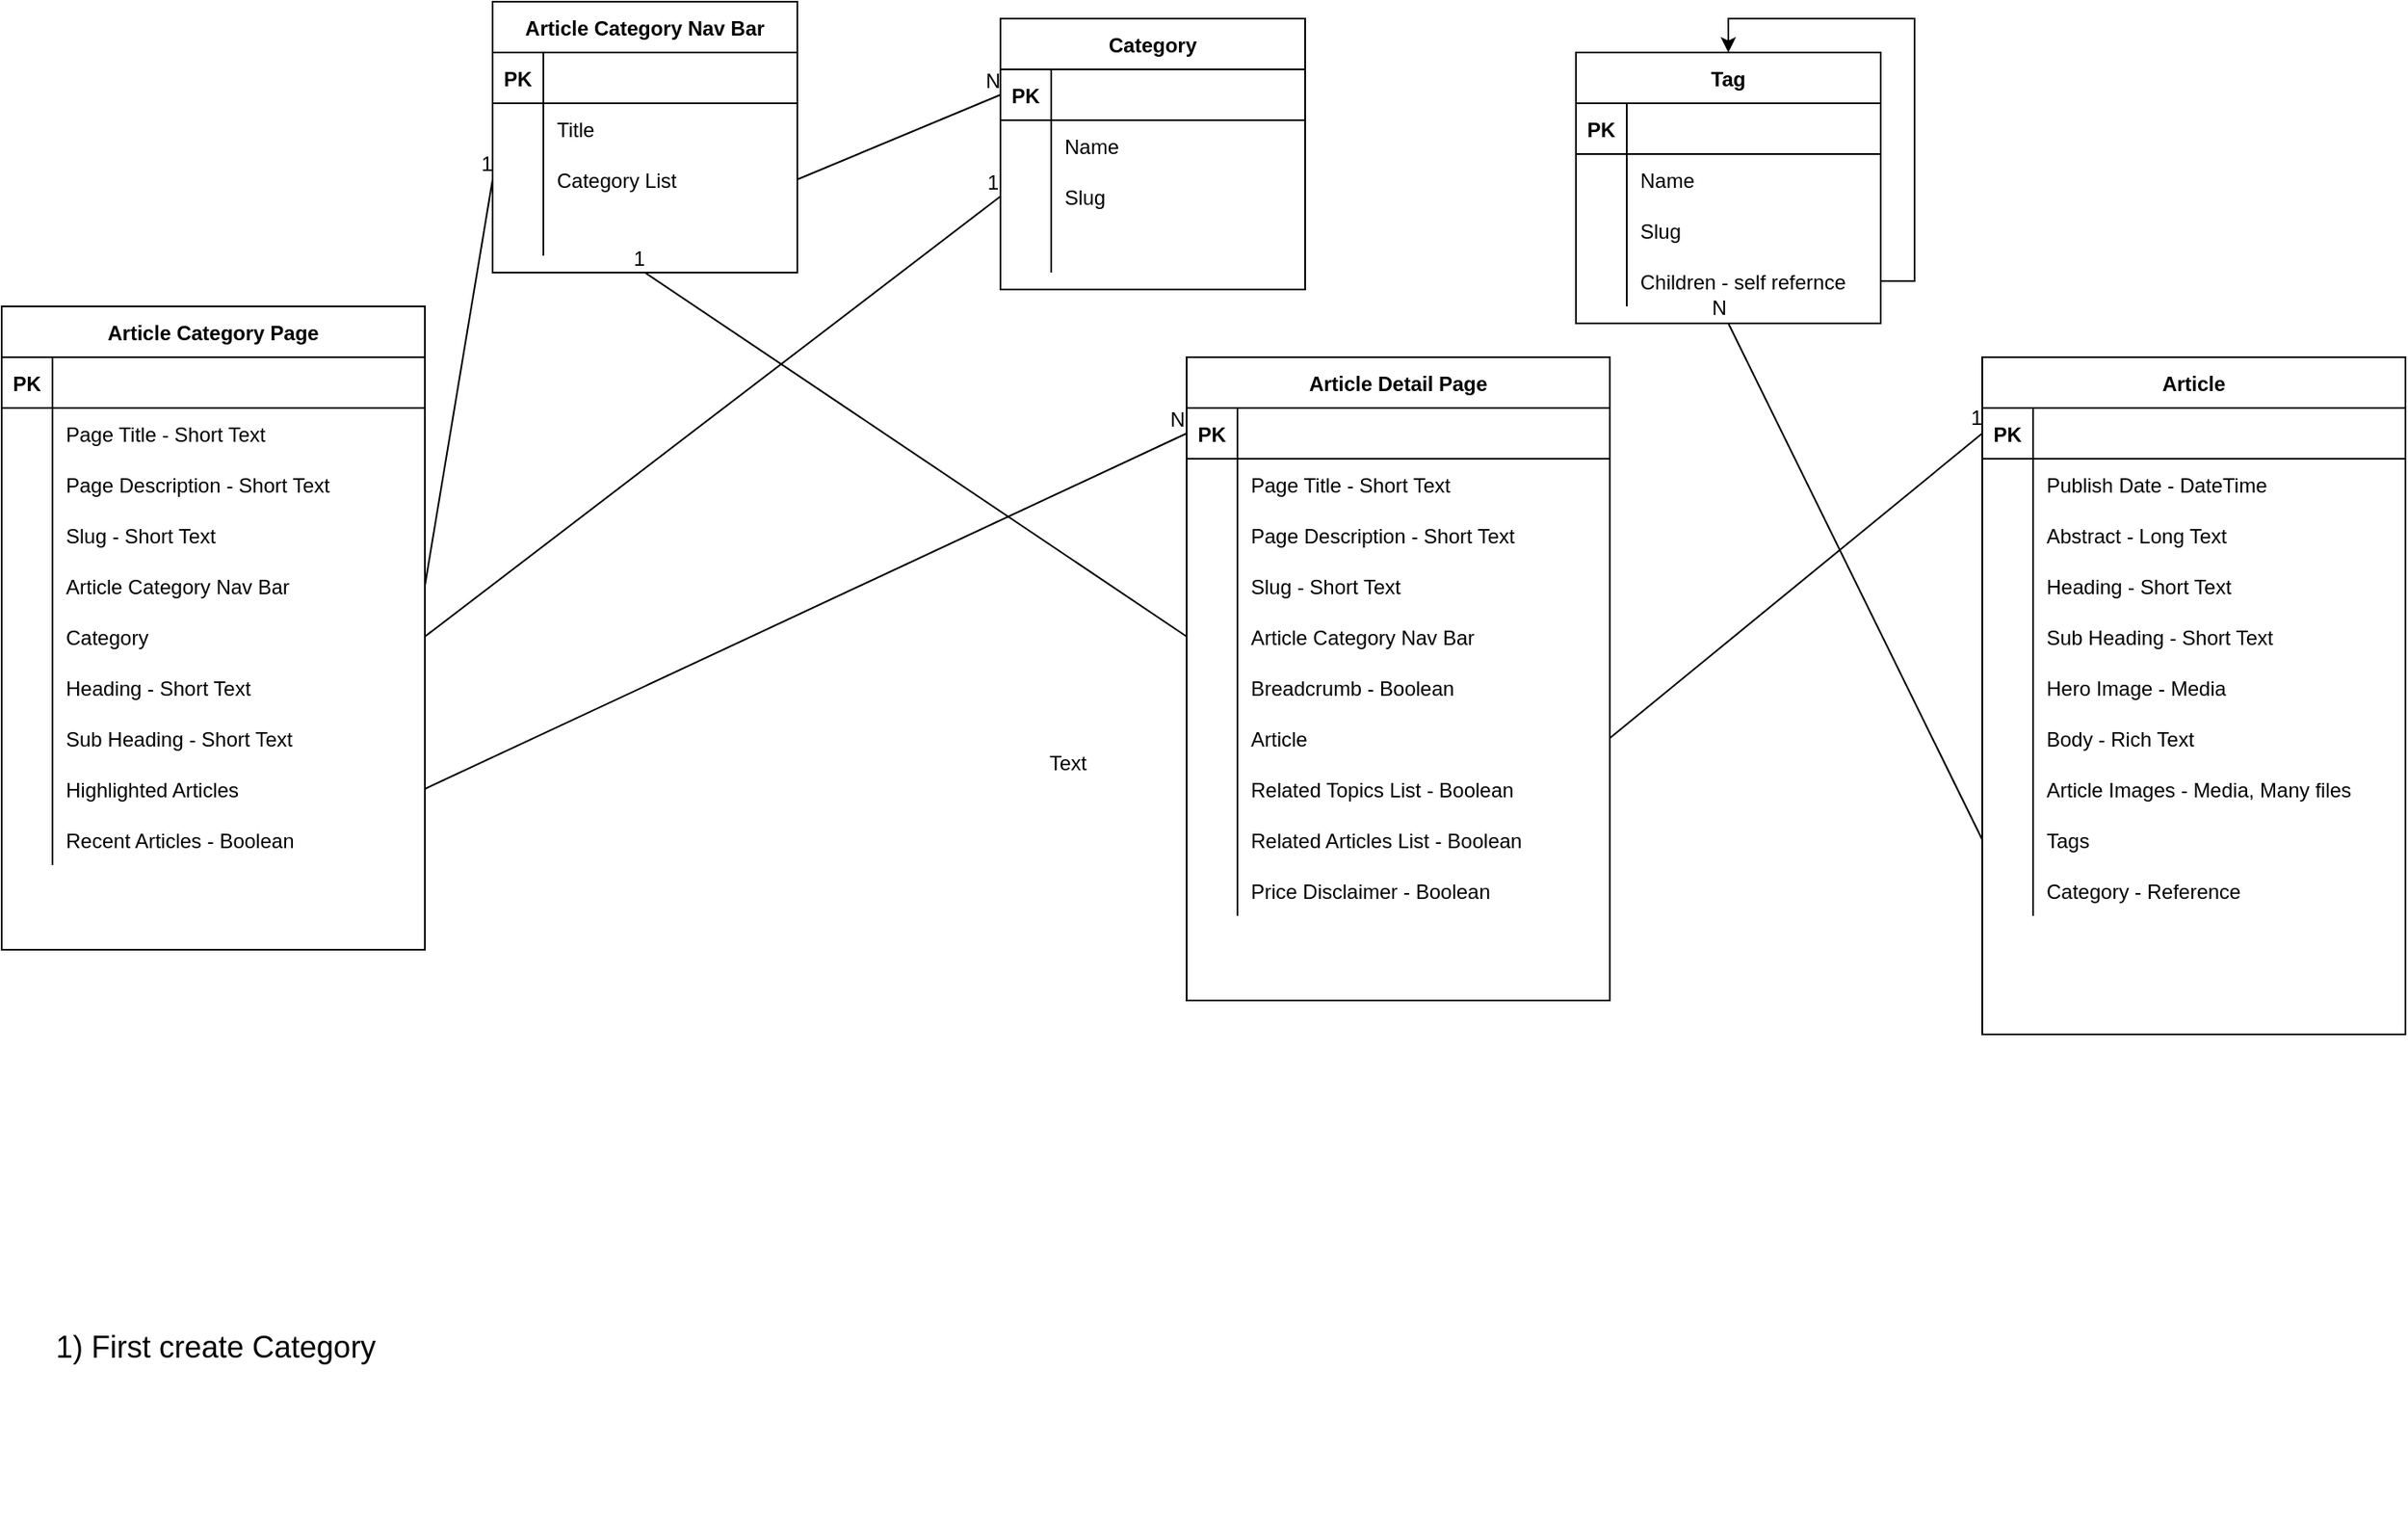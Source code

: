 <mxfile version="14.2.9" type="github" pages="2">
  <diagram id="R2lEEEUBdFMjLlhIrx00" name="Current model">
    <mxGraphModel dx="1704" dy="729" grid="1" gridSize="10" guides="1" tooltips="1" connect="1" arrows="1" fold="1" page="1" pageScale="1" pageWidth="2339" pageHeight="3300" math="0" shadow="0" extFonts="Permanent Marker^https://fonts.googleapis.com/css?family=Permanent+Marker">
      <root>
        <mxCell id="0" />
        <mxCell id="1" parent="0" />
        <mxCell id="C-vyLk0tnHw3VtMMgP7b-23" value="Article" style="shape=table;startSize=30;container=1;collapsible=1;childLayout=tableLayout;fixedRows=1;rowLines=0;fontStyle=1;align=center;resizeLast=1;" parent="1" vertex="1">
          <mxGeometry x="1570" y="420" width="250" height="400" as="geometry" />
        </mxCell>
        <mxCell id="C-vyLk0tnHw3VtMMgP7b-24" value="" style="shape=partialRectangle;collapsible=0;dropTarget=0;pointerEvents=0;fillColor=none;points=[[0,0.5],[1,0.5]];portConstraint=eastwest;top=0;left=0;right=0;bottom=1;" parent="C-vyLk0tnHw3VtMMgP7b-23" vertex="1">
          <mxGeometry y="30" width="250" height="30" as="geometry" />
        </mxCell>
        <mxCell id="C-vyLk0tnHw3VtMMgP7b-25" value="PK" style="shape=partialRectangle;overflow=hidden;connectable=0;fillColor=none;top=0;left=0;bottom=0;right=0;fontStyle=1;" parent="C-vyLk0tnHw3VtMMgP7b-24" vertex="1">
          <mxGeometry width="30" height="30" as="geometry" />
        </mxCell>
        <mxCell id="C-vyLk0tnHw3VtMMgP7b-26" value="" style="shape=partialRectangle;overflow=hidden;connectable=0;fillColor=none;top=0;left=0;bottom=0;right=0;align=left;spacingLeft=6;fontStyle=5;" parent="C-vyLk0tnHw3VtMMgP7b-24" vertex="1">
          <mxGeometry x="30" width="220" height="30" as="geometry" />
        </mxCell>
        <mxCell id="gIuXTCQ8XpXVERmAETzY-20" value="" style="shape=partialRectangle;collapsible=0;dropTarget=0;pointerEvents=0;fillColor=none;points=[[0,0.5],[1,0.5]];portConstraint=eastwest;top=0;left=0;right=0;bottom=0;" vertex="1" parent="C-vyLk0tnHw3VtMMgP7b-23">
          <mxGeometry y="60" width="250" height="30" as="geometry" />
        </mxCell>
        <mxCell id="gIuXTCQ8XpXVERmAETzY-21" value="" style="shape=partialRectangle;overflow=hidden;connectable=0;fillColor=none;top=0;left=0;bottom=0;right=0;" vertex="1" parent="gIuXTCQ8XpXVERmAETzY-20">
          <mxGeometry width="30" height="30" as="geometry" />
        </mxCell>
        <mxCell id="gIuXTCQ8XpXVERmAETzY-22" value="Publish Date - DateTime" style="shape=partialRectangle;overflow=hidden;connectable=0;fillColor=none;top=0;left=0;bottom=0;right=0;align=left;spacingLeft=6;" vertex="1" parent="gIuXTCQ8XpXVERmAETzY-20">
          <mxGeometry x="30" width="220" height="30" as="geometry" />
        </mxCell>
        <mxCell id="gIuXTCQ8XpXVERmAETzY-17" value="" style="shape=partialRectangle;collapsible=0;dropTarget=0;pointerEvents=0;fillColor=none;points=[[0,0.5],[1,0.5]];portConstraint=eastwest;top=0;left=0;right=0;bottom=0;" vertex="1" parent="C-vyLk0tnHw3VtMMgP7b-23">
          <mxGeometry y="90" width="250" height="30" as="geometry" />
        </mxCell>
        <mxCell id="gIuXTCQ8XpXVERmAETzY-18" value="" style="shape=partialRectangle;overflow=hidden;connectable=0;fillColor=none;top=0;left=0;bottom=0;right=0;" vertex="1" parent="gIuXTCQ8XpXVERmAETzY-17">
          <mxGeometry width="30" height="30" as="geometry" />
        </mxCell>
        <mxCell id="gIuXTCQ8XpXVERmAETzY-19" value="Abstract - Long Text" style="shape=partialRectangle;overflow=hidden;connectable=0;fillColor=none;top=0;left=0;bottom=0;right=0;align=left;spacingLeft=6;" vertex="1" parent="gIuXTCQ8XpXVERmAETzY-17">
          <mxGeometry x="30" width="220" height="30" as="geometry" />
        </mxCell>
        <mxCell id="gIuXTCQ8XpXVERmAETzY-23" value="" style="shape=partialRectangle;collapsible=0;dropTarget=0;pointerEvents=0;fillColor=none;points=[[0,0.5],[1,0.5]];portConstraint=eastwest;top=0;left=0;right=0;bottom=0;" vertex="1" parent="C-vyLk0tnHw3VtMMgP7b-23">
          <mxGeometry y="120" width="250" height="30" as="geometry" />
        </mxCell>
        <mxCell id="gIuXTCQ8XpXVERmAETzY-24" value="" style="shape=partialRectangle;overflow=hidden;connectable=0;fillColor=none;top=0;left=0;bottom=0;right=0;" vertex="1" parent="gIuXTCQ8XpXVERmAETzY-23">
          <mxGeometry width="30" height="30" as="geometry" />
        </mxCell>
        <mxCell id="gIuXTCQ8XpXVERmAETzY-25" value="Heading - Short Text" style="shape=partialRectangle;overflow=hidden;connectable=0;fillColor=none;top=0;left=0;bottom=0;right=0;align=left;spacingLeft=6;" vertex="1" parent="gIuXTCQ8XpXVERmAETzY-23">
          <mxGeometry x="30" width="220" height="30" as="geometry" />
        </mxCell>
        <mxCell id="gIuXTCQ8XpXVERmAETzY-26" value="" style="shape=partialRectangle;collapsible=0;dropTarget=0;pointerEvents=0;fillColor=none;points=[[0,0.5],[1,0.5]];portConstraint=eastwest;top=0;left=0;right=0;bottom=0;" vertex="1" parent="C-vyLk0tnHw3VtMMgP7b-23">
          <mxGeometry y="150" width="250" height="30" as="geometry" />
        </mxCell>
        <mxCell id="gIuXTCQ8XpXVERmAETzY-27" value="" style="shape=partialRectangle;overflow=hidden;connectable=0;fillColor=none;top=0;left=0;bottom=0;right=0;" vertex="1" parent="gIuXTCQ8XpXVERmAETzY-26">
          <mxGeometry width="30" height="30" as="geometry" />
        </mxCell>
        <mxCell id="gIuXTCQ8XpXVERmAETzY-28" value="Sub Heading - Short Text" style="shape=partialRectangle;overflow=hidden;connectable=0;fillColor=none;top=0;left=0;bottom=0;right=0;align=left;spacingLeft=6;" vertex="1" parent="gIuXTCQ8XpXVERmAETzY-26">
          <mxGeometry x="30" width="220" height="30" as="geometry" />
        </mxCell>
        <mxCell id="gIuXTCQ8XpXVERmAETzY-29" value="" style="shape=partialRectangle;collapsible=0;dropTarget=0;pointerEvents=0;fillColor=none;points=[[0,0.5],[1,0.5]];portConstraint=eastwest;top=0;left=0;right=0;bottom=0;" vertex="1" parent="C-vyLk0tnHw3VtMMgP7b-23">
          <mxGeometry y="180" width="250" height="30" as="geometry" />
        </mxCell>
        <mxCell id="gIuXTCQ8XpXVERmAETzY-30" value="" style="shape=partialRectangle;overflow=hidden;connectable=0;fillColor=none;top=0;left=0;bottom=0;right=0;" vertex="1" parent="gIuXTCQ8XpXVERmAETzY-29">
          <mxGeometry width="30" height="30" as="geometry" />
        </mxCell>
        <mxCell id="gIuXTCQ8XpXVERmAETzY-31" value="Hero Image - Media" style="shape=partialRectangle;overflow=hidden;connectable=0;fillColor=none;top=0;left=0;bottom=0;right=0;align=left;spacingLeft=6;" vertex="1" parent="gIuXTCQ8XpXVERmAETzY-29">
          <mxGeometry x="30" width="220" height="30" as="geometry" />
        </mxCell>
        <mxCell id="gIuXTCQ8XpXVERmAETzY-32" value="" style="shape=partialRectangle;collapsible=0;dropTarget=0;pointerEvents=0;fillColor=none;points=[[0,0.5],[1,0.5]];portConstraint=eastwest;top=0;left=0;right=0;bottom=0;" vertex="1" parent="C-vyLk0tnHw3VtMMgP7b-23">
          <mxGeometry y="210" width="250" height="30" as="geometry" />
        </mxCell>
        <mxCell id="gIuXTCQ8XpXVERmAETzY-33" value="" style="shape=partialRectangle;overflow=hidden;connectable=0;fillColor=none;top=0;left=0;bottom=0;right=0;" vertex="1" parent="gIuXTCQ8XpXVERmAETzY-32">
          <mxGeometry width="30" height="30" as="geometry" />
        </mxCell>
        <mxCell id="gIuXTCQ8XpXVERmAETzY-34" value="Body - Rich Text" style="shape=partialRectangle;overflow=hidden;connectable=0;fillColor=none;top=0;left=0;bottom=0;right=0;align=left;spacingLeft=6;" vertex="1" parent="gIuXTCQ8XpXVERmAETzY-32">
          <mxGeometry x="30" width="220" height="30" as="geometry" />
        </mxCell>
        <mxCell id="gIuXTCQ8XpXVERmAETzY-35" value="" style="shape=partialRectangle;collapsible=0;dropTarget=0;pointerEvents=0;fillColor=none;points=[[0,0.5],[1,0.5]];portConstraint=eastwest;top=0;left=0;right=0;bottom=0;" vertex="1" parent="C-vyLk0tnHw3VtMMgP7b-23">
          <mxGeometry y="240" width="250" height="30" as="geometry" />
        </mxCell>
        <mxCell id="gIuXTCQ8XpXVERmAETzY-36" value="" style="shape=partialRectangle;overflow=hidden;connectable=0;fillColor=none;top=0;left=0;bottom=0;right=0;" vertex="1" parent="gIuXTCQ8XpXVERmAETzY-35">
          <mxGeometry width="30" height="30" as="geometry" />
        </mxCell>
        <mxCell id="gIuXTCQ8XpXVERmAETzY-37" value="Article Images - Media, Many files" style="shape=partialRectangle;overflow=hidden;connectable=0;fillColor=none;top=0;left=0;bottom=0;right=0;align=left;spacingLeft=6;" vertex="1" parent="gIuXTCQ8XpXVERmAETzY-35">
          <mxGeometry x="30" width="220" height="30" as="geometry" />
        </mxCell>
        <mxCell id="gIuXTCQ8XpXVERmAETzY-38" value="" style="shape=partialRectangle;collapsible=0;dropTarget=0;pointerEvents=0;fillColor=none;points=[[0,0.5],[1,0.5]];portConstraint=eastwest;top=0;left=0;right=0;bottom=0;" vertex="1" parent="C-vyLk0tnHw3VtMMgP7b-23">
          <mxGeometry y="270" width="250" height="30" as="geometry" />
        </mxCell>
        <mxCell id="gIuXTCQ8XpXVERmAETzY-39" value="" style="shape=partialRectangle;overflow=hidden;connectable=0;fillColor=none;top=0;left=0;bottom=0;right=0;" vertex="1" parent="gIuXTCQ8XpXVERmAETzY-38">
          <mxGeometry width="30" height="30" as="geometry" />
        </mxCell>
        <mxCell id="gIuXTCQ8XpXVERmAETzY-40" value="Tags" style="shape=partialRectangle;overflow=hidden;connectable=0;fillColor=none;top=0;left=0;bottom=0;right=0;align=left;spacingLeft=6;" vertex="1" parent="gIuXTCQ8XpXVERmAETzY-38">
          <mxGeometry x="30" width="220" height="30" as="geometry" />
        </mxCell>
        <mxCell id="C-vyLk0tnHw3VtMMgP7b-27" value="" style="shape=partialRectangle;collapsible=0;dropTarget=0;pointerEvents=0;fillColor=none;points=[[0,0.5],[1,0.5]];portConstraint=eastwest;top=0;left=0;right=0;bottom=0;" parent="C-vyLk0tnHw3VtMMgP7b-23" vertex="1">
          <mxGeometry y="300" width="250" height="30" as="geometry" />
        </mxCell>
        <mxCell id="C-vyLk0tnHw3VtMMgP7b-28" value="" style="shape=partialRectangle;overflow=hidden;connectable=0;fillColor=none;top=0;left=0;bottom=0;right=0;" parent="C-vyLk0tnHw3VtMMgP7b-27" vertex="1">
          <mxGeometry width="30" height="30" as="geometry" />
        </mxCell>
        <mxCell id="C-vyLk0tnHw3VtMMgP7b-29" value="Category - Reference" style="shape=partialRectangle;overflow=hidden;connectable=0;fillColor=none;top=0;left=0;bottom=0;right=0;align=left;spacingLeft=6;" parent="C-vyLk0tnHw3VtMMgP7b-27" vertex="1">
          <mxGeometry x="30" width="220" height="30" as="geometry" />
        </mxCell>
        <mxCell id="gIuXTCQ8XpXVERmAETzY-41" value="Article Detail Page" style="shape=table;startSize=30;container=1;collapsible=1;childLayout=tableLayout;fixedRows=1;rowLines=0;fontStyle=1;align=center;resizeLast=1;" vertex="1" parent="1">
          <mxGeometry x="1100" y="420" width="250" height="380" as="geometry" />
        </mxCell>
        <mxCell id="gIuXTCQ8XpXVERmAETzY-42" value="" style="shape=partialRectangle;collapsible=0;dropTarget=0;pointerEvents=0;fillColor=none;points=[[0,0.5],[1,0.5]];portConstraint=eastwest;top=0;left=0;right=0;bottom=1;" vertex="1" parent="gIuXTCQ8XpXVERmAETzY-41">
          <mxGeometry y="30" width="250" height="30" as="geometry" />
        </mxCell>
        <mxCell id="gIuXTCQ8XpXVERmAETzY-43" value="PK" style="shape=partialRectangle;overflow=hidden;connectable=0;fillColor=none;top=0;left=0;bottom=0;right=0;fontStyle=1;" vertex="1" parent="gIuXTCQ8XpXVERmAETzY-42">
          <mxGeometry width="30" height="30" as="geometry" />
        </mxCell>
        <mxCell id="gIuXTCQ8XpXVERmAETzY-44" value="" style="shape=partialRectangle;overflow=hidden;connectable=0;fillColor=none;top=0;left=0;bottom=0;right=0;align=left;spacingLeft=6;fontStyle=5;" vertex="1" parent="gIuXTCQ8XpXVERmAETzY-42">
          <mxGeometry x="30" width="220" height="30" as="geometry" />
        </mxCell>
        <mxCell id="gIuXTCQ8XpXVERmAETzY-45" value="" style="shape=partialRectangle;collapsible=0;dropTarget=0;pointerEvents=0;fillColor=none;points=[[0,0.5],[1,0.5]];portConstraint=eastwest;top=0;left=0;right=0;bottom=0;" vertex="1" parent="gIuXTCQ8XpXVERmAETzY-41">
          <mxGeometry y="60" width="250" height="30" as="geometry" />
        </mxCell>
        <mxCell id="gIuXTCQ8XpXVERmAETzY-46" value="" style="shape=partialRectangle;overflow=hidden;connectable=0;fillColor=none;top=0;left=0;bottom=0;right=0;" vertex="1" parent="gIuXTCQ8XpXVERmAETzY-45">
          <mxGeometry width="30" height="30" as="geometry" />
        </mxCell>
        <mxCell id="gIuXTCQ8XpXVERmAETzY-47" value="Page Title - Short Text" style="shape=partialRectangle;overflow=hidden;connectable=0;fillColor=none;top=0;left=0;bottom=0;right=0;align=left;spacingLeft=6;" vertex="1" parent="gIuXTCQ8XpXVERmAETzY-45">
          <mxGeometry x="30" width="220" height="30" as="geometry" />
        </mxCell>
        <mxCell id="gIuXTCQ8XpXVERmAETzY-48" value="" style="shape=partialRectangle;collapsible=0;dropTarget=0;pointerEvents=0;fillColor=none;points=[[0,0.5],[1,0.5]];portConstraint=eastwest;top=0;left=0;right=0;bottom=0;" vertex="1" parent="gIuXTCQ8XpXVERmAETzY-41">
          <mxGeometry y="90" width="250" height="30" as="geometry" />
        </mxCell>
        <mxCell id="gIuXTCQ8XpXVERmAETzY-49" value="" style="shape=partialRectangle;overflow=hidden;connectable=0;fillColor=none;top=0;left=0;bottom=0;right=0;" vertex="1" parent="gIuXTCQ8XpXVERmAETzY-48">
          <mxGeometry width="30" height="30" as="geometry" />
        </mxCell>
        <mxCell id="gIuXTCQ8XpXVERmAETzY-50" value="Page Description - Short Text" style="shape=partialRectangle;overflow=hidden;connectable=0;fillColor=none;top=0;left=0;bottom=0;right=0;align=left;spacingLeft=6;" vertex="1" parent="gIuXTCQ8XpXVERmAETzY-48">
          <mxGeometry x="30" width="220" height="30" as="geometry" />
        </mxCell>
        <mxCell id="gIuXTCQ8XpXVERmAETzY-51" value="" style="shape=partialRectangle;collapsible=0;dropTarget=0;pointerEvents=0;fillColor=none;points=[[0,0.5],[1,0.5]];portConstraint=eastwest;top=0;left=0;right=0;bottom=0;" vertex="1" parent="gIuXTCQ8XpXVERmAETzY-41">
          <mxGeometry y="120" width="250" height="30" as="geometry" />
        </mxCell>
        <mxCell id="gIuXTCQ8XpXVERmAETzY-52" value="" style="shape=partialRectangle;overflow=hidden;connectable=0;fillColor=none;top=0;left=0;bottom=0;right=0;" vertex="1" parent="gIuXTCQ8XpXVERmAETzY-51">
          <mxGeometry width="30" height="30" as="geometry" />
        </mxCell>
        <mxCell id="gIuXTCQ8XpXVERmAETzY-53" value="Slug - Short Text" style="shape=partialRectangle;overflow=hidden;connectable=0;fillColor=none;top=0;left=0;bottom=0;right=0;align=left;spacingLeft=6;" vertex="1" parent="gIuXTCQ8XpXVERmAETzY-51">
          <mxGeometry x="30" width="220" height="30" as="geometry" />
        </mxCell>
        <mxCell id="gIuXTCQ8XpXVERmAETzY-54" value="" style="shape=partialRectangle;collapsible=0;dropTarget=0;pointerEvents=0;fillColor=none;points=[[0,0.5],[1,0.5]];portConstraint=eastwest;top=0;left=0;right=0;bottom=0;" vertex="1" parent="gIuXTCQ8XpXVERmAETzY-41">
          <mxGeometry y="150" width="250" height="30" as="geometry" />
        </mxCell>
        <mxCell id="gIuXTCQ8XpXVERmAETzY-55" value="" style="shape=partialRectangle;overflow=hidden;connectable=0;fillColor=none;top=0;left=0;bottom=0;right=0;" vertex="1" parent="gIuXTCQ8XpXVERmAETzY-54">
          <mxGeometry width="30" height="30" as="geometry" />
        </mxCell>
        <mxCell id="gIuXTCQ8XpXVERmAETzY-56" value="Article Category Nav Bar" style="shape=partialRectangle;overflow=hidden;connectable=0;fillColor=none;top=0;left=0;bottom=0;right=0;align=left;spacingLeft=6;" vertex="1" parent="gIuXTCQ8XpXVERmAETzY-54">
          <mxGeometry x="30" width="220" height="30" as="geometry" />
        </mxCell>
        <mxCell id="gIuXTCQ8XpXVERmAETzY-57" value="" style="shape=partialRectangle;collapsible=0;dropTarget=0;pointerEvents=0;fillColor=none;points=[[0,0.5],[1,0.5]];portConstraint=eastwest;top=0;left=0;right=0;bottom=0;" vertex="1" parent="gIuXTCQ8XpXVERmAETzY-41">
          <mxGeometry y="180" width="250" height="30" as="geometry" />
        </mxCell>
        <mxCell id="gIuXTCQ8XpXVERmAETzY-58" value="" style="shape=partialRectangle;overflow=hidden;connectable=0;fillColor=none;top=0;left=0;bottom=0;right=0;" vertex="1" parent="gIuXTCQ8XpXVERmAETzY-57">
          <mxGeometry width="30" height="30" as="geometry" />
        </mxCell>
        <mxCell id="gIuXTCQ8XpXVERmAETzY-59" value="Breadcrumb - Boolean" style="shape=partialRectangle;overflow=hidden;connectable=0;fillColor=none;top=0;left=0;bottom=0;right=0;align=left;spacingLeft=6;" vertex="1" parent="gIuXTCQ8XpXVERmAETzY-57">
          <mxGeometry x="30" width="220" height="30" as="geometry" />
        </mxCell>
        <mxCell id="gIuXTCQ8XpXVERmAETzY-60" value="" style="shape=partialRectangle;collapsible=0;dropTarget=0;pointerEvents=0;fillColor=none;points=[[0,0.5],[1,0.5]];portConstraint=eastwest;top=0;left=0;right=0;bottom=0;" vertex="1" parent="gIuXTCQ8XpXVERmAETzY-41">
          <mxGeometry y="210" width="250" height="30" as="geometry" />
        </mxCell>
        <mxCell id="gIuXTCQ8XpXVERmAETzY-61" value="" style="shape=partialRectangle;overflow=hidden;connectable=0;fillColor=none;top=0;left=0;bottom=0;right=0;" vertex="1" parent="gIuXTCQ8XpXVERmAETzY-60">
          <mxGeometry width="30" height="30" as="geometry" />
        </mxCell>
        <mxCell id="gIuXTCQ8XpXVERmAETzY-62" value="Article" style="shape=partialRectangle;overflow=hidden;connectable=0;fillColor=none;top=0;left=0;bottom=0;right=0;align=left;spacingLeft=6;" vertex="1" parent="gIuXTCQ8XpXVERmAETzY-60">
          <mxGeometry x="30" width="220" height="30" as="geometry" />
        </mxCell>
        <mxCell id="gIuXTCQ8XpXVERmAETzY-63" value="" style="shape=partialRectangle;collapsible=0;dropTarget=0;pointerEvents=0;fillColor=none;points=[[0,0.5],[1,0.5]];portConstraint=eastwest;top=0;left=0;right=0;bottom=0;" vertex="1" parent="gIuXTCQ8XpXVERmAETzY-41">
          <mxGeometry y="240" width="250" height="30" as="geometry" />
        </mxCell>
        <mxCell id="gIuXTCQ8XpXVERmAETzY-64" value="" style="shape=partialRectangle;overflow=hidden;connectable=0;fillColor=none;top=0;left=0;bottom=0;right=0;" vertex="1" parent="gIuXTCQ8XpXVERmAETzY-63">
          <mxGeometry width="30" height="30" as="geometry" />
        </mxCell>
        <mxCell id="gIuXTCQ8XpXVERmAETzY-65" value="Related Topics List - Boolean" style="shape=partialRectangle;overflow=hidden;connectable=0;fillColor=none;top=0;left=0;bottom=0;right=0;align=left;spacingLeft=6;" vertex="1" parent="gIuXTCQ8XpXVERmAETzY-63">
          <mxGeometry x="30" width="220" height="30" as="geometry" />
        </mxCell>
        <mxCell id="gIuXTCQ8XpXVERmAETzY-66" value="" style="shape=partialRectangle;collapsible=0;dropTarget=0;pointerEvents=0;fillColor=none;points=[[0,0.5],[1,0.5]];portConstraint=eastwest;top=0;left=0;right=0;bottom=0;" vertex="1" parent="gIuXTCQ8XpXVERmAETzY-41">
          <mxGeometry y="270" width="250" height="30" as="geometry" />
        </mxCell>
        <mxCell id="gIuXTCQ8XpXVERmAETzY-67" value="" style="shape=partialRectangle;overflow=hidden;connectable=0;fillColor=none;top=0;left=0;bottom=0;right=0;" vertex="1" parent="gIuXTCQ8XpXVERmAETzY-66">
          <mxGeometry width="30" height="30" as="geometry" />
        </mxCell>
        <mxCell id="gIuXTCQ8XpXVERmAETzY-68" value="Related Articles List - Boolean" style="shape=partialRectangle;overflow=hidden;connectable=0;fillColor=none;top=0;left=0;bottom=0;right=0;align=left;spacingLeft=6;" vertex="1" parent="gIuXTCQ8XpXVERmAETzY-66">
          <mxGeometry x="30" width="220" height="30" as="geometry" />
        </mxCell>
        <mxCell id="gIuXTCQ8XpXVERmAETzY-69" value="" style="shape=partialRectangle;collapsible=0;dropTarget=0;pointerEvents=0;fillColor=none;points=[[0,0.5],[1,0.5]];portConstraint=eastwest;top=0;left=0;right=0;bottom=0;" vertex="1" parent="gIuXTCQ8XpXVERmAETzY-41">
          <mxGeometry y="300" width="250" height="30" as="geometry" />
        </mxCell>
        <mxCell id="gIuXTCQ8XpXVERmAETzY-70" value="" style="shape=partialRectangle;overflow=hidden;connectable=0;fillColor=none;top=0;left=0;bottom=0;right=0;" vertex="1" parent="gIuXTCQ8XpXVERmAETzY-69">
          <mxGeometry width="30" height="30" as="geometry" />
        </mxCell>
        <mxCell id="gIuXTCQ8XpXVERmAETzY-71" value="Price Disclaimer - Boolean" style="shape=partialRectangle;overflow=hidden;connectable=0;fillColor=none;top=0;left=0;bottom=0;right=0;align=left;spacingLeft=6;" vertex="1" parent="gIuXTCQ8XpXVERmAETzY-69">
          <mxGeometry x="30" width="220" height="30" as="geometry" />
        </mxCell>
        <mxCell id="gIuXTCQ8XpXVERmAETzY-75" value="Category" style="shape=table;startSize=30;container=1;collapsible=1;childLayout=tableLayout;fixedRows=1;rowLines=0;fontStyle=1;align=center;resizeLast=1;" vertex="1" parent="1">
          <mxGeometry x="990" y="220" width="180" height="160" as="geometry" />
        </mxCell>
        <mxCell id="gIuXTCQ8XpXVERmAETzY-76" value="" style="shape=partialRectangle;collapsible=0;dropTarget=0;pointerEvents=0;fillColor=none;top=0;left=0;bottom=1;right=0;points=[[0,0.5],[1,0.5]];portConstraint=eastwest;" vertex="1" parent="gIuXTCQ8XpXVERmAETzY-75">
          <mxGeometry y="30" width="180" height="30" as="geometry" />
        </mxCell>
        <mxCell id="gIuXTCQ8XpXVERmAETzY-77" value="PK" style="shape=partialRectangle;connectable=0;fillColor=none;top=0;left=0;bottom=0;right=0;fontStyle=1;overflow=hidden;" vertex="1" parent="gIuXTCQ8XpXVERmAETzY-76">
          <mxGeometry width="30" height="30" as="geometry" />
        </mxCell>
        <mxCell id="gIuXTCQ8XpXVERmAETzY-78" value="" style="shape=partialRectangle;connectable=0;fillColor=none;top=0;left=0;bottom=0;right=0;align=left;spacingLeft=6;fontStyle=5;overflow=hidden;" vertex="1" parent="gIuXTCQ8XpXVERmAETzY-76">
          <mxGeometry x="30" width="150" height="30" as="geometry" />
        </mxCell>
        <mxCell id="gIuXTCQ8XpXVERmAETzY-79" value="" style="shape=partialRectangle;collapsible=0;dropTarget=0;pointerEvents=0;fillColor=none;top=0;left=0;bottom=0;right=0;points=[[0,0.5],[1,0.5]];portConstraint=eastwest;" vertex="1" parent="gIuXTCQ8XpXVERmAETzY-75">
          <mxGeometry y="60" width="180" height="30" as="geometry" />
        </mxCell>
        <mxCell id="gIuXTCQ8XpXVERmAETzY-80" value="" style="shape=partialRectangle;connectable=0;fillColor=none;top=0;left=0;bottom=0;right=0;editable=1;overflow=hidden;" vertex="1" parent="gIuXTCQ8XpXVERmAETzY-79">
          <mxGeometry width="30" height="30" as="geometry" />
        </mxCell>
        <mxCell id="gIuXTCQ8XpXVERmAETzY-81" value="Name" style="shape=partialRectangle;connectable=0;fillColor=none;top=0;left=0;bottom=0;right=0;align=left;spacingLeft=6;overflow=hidden;" vertex="1" parent="gIuXTCQ8XpXVERmAETzY-79">
          <mxGeometry x="30" width="150" height="30" as="geometry" />
        </mxCell>
        <mxCell id="gIuXTCQ8XpXVERmAETzY-82" value="" style="shape=partialRectangle;collapsible=0;dropTarget=0;pointerEvents=0;fillColor=none;top=0;left=0;bottom=0;right=0;points=[[0,0.5],[1,0.5]];portConstraint=eastwest;" vertex="1" parent="gIuXTCQ8XpXVERmAETzY-75">
          <mxGeometry y="90" width="180" height="30" as="geometry" />
        </mxCell>
        <mxCell id="gIuXTCQ8XpXVERmAETzY-83" value="" style="shape=partialRectangle;connectable=0;fillColor=none;top=0;left=0;bottom=0;right=0;editable=1;overflow=hidden;" vertex="1" parent="gIuXTCQ8XpXVERmAETzY-82">
          <mxGeometry width="30" height="30" as="geometry" />
        </mxCell>
        <mxCell id="gIuXTCQ8XpXVERmAETzY-84" value="Slug" style="shape=partialRectangle;connectable=0;fillColor=none;top=0;left=0;bottom=0;right=0;align=left;spacingLeft=6;overflow=hidden;" vertex="1" parent="gIuXTCQ8XpXVERmAETzY-82">
          <mxGeometry x="30" width="150" height="30" as="geometry" />
        </mxCell>
        <mxCell id="gIuXTCQ8XpXVERmAETzY-85" value="" style="shape=partialRectangle;collapsible=0;dropTarget=0;pointerEvents=0;fillColor=none;top=0;left=0;bottom=0;right=0;points=[[0,0.5],[1,0.5]];portConstraint=eastwest;" vertex="1" parent="gIuXTCQ8XpXVERmAETzY-75">
          <mxGeometry y="120" width="180" height="30" as="geometry" />
        </mxCell>
        <mxCell id="gIuXTCQ8XpXVERmAETzY-86" value="" style="shape=partialRectangle;connectable=0;fillColor=none;top=0;left=0;bottom=0;right=0;editable=1;overflow=hidden;" vertex="1" parent="gIuXTCQ8XpXVERmAETzY-85">
          <mxGeometry width="30" height="30" as="geometry" />
        </mxCell>
        <mxCell id="gIuXTCQ8XpXVERmAETzY-87" value="" style="shape=partialRectangle;connectable=0;fillColor=none;top=0;left=0;bottom=0;right=0;align=left;spacingLeft=6;overflow=hidden;" vertex="1" parent="gIuXTCQ8XpXVERmAETzY-85">
          <mxGeometry x="30" width="150" height="30" as="geometry" />
        </mxCell>
        <mxCell id="gIuXTCQ8XpXVERmAETzY-88" value="Article Category Nav Bar" style="shape=table;startSize=30;container=1;collapsible=1;childLayout=tableLayout;fixedRows=1;rowLines=0;fontStyle=1;align=center;resizeLast=1;" vertex="1" parent="1">
          <mxGeometry x="690" y="210" width="180" height="160" as="geometry" />
        </mxCell>
        <mxCell id="gIuXTCQ8XpXVERmAETzY-89" value="" style="shape=partialRectangle;collapsible=0;dropTarget=0;pointerEvents=0;fillColor=none;top=0;left=0;bottom=1;right=0;points=[[0,0.5],[1,0.5]];portConstraint=eastwest;" vertex="1" parent="gIuXTCQ8XpXVERmAETzY-88">
          <mxGeometry y="30" width="180" height="30" as="geometry" />
        </mxCell>
        <mxCell id="gIuXTCQ8XpXVERmAETzY-90" value="PK" style="shape=partialRectangle;connectable=0;fillColor=none;top=0;left=0;bottom=0;right=0;fontStyle=1;overflow=hidden;" vertex="1" parent="gIuXTCQ8XpXVERmAETzY-89">
          <mxGeometry width="30" height="30" as="geometry" />
        </mxCell>
        <mxCell id="gIuXTCQ8XpXVERmAETzY-91" value="" style="shape=partialRectangle;connectable=0;fillColor=none;top=0;left=0;bottom=0;right=0;align=left;spacingLeft=6;fontStyle=5;overflow=hidden;" vertex="1" parent="gIuXTCQ8XpXVERmAETzY-89">
          <mxGeometry x="30" width="150" height="30" as="geometry" />
        </mxCell>
        <mxCell id="gIuXTCQ8XpXVERmAETzY-92" value="" style="shape=partialRectangle;collapsible=0;dropTarget=0;pointerEvents=0;fillColor=none;top=0;left=0;bottom=0;right=0;points=[[0,0.5],[1,0.5]];portConstraint=eastwest;" vertex="1" parent="gIuXTCQ8XpXVERmAETzY-88">
          <mxGeometry y="60" width="180" height="30" as="geometry" />
        </mxCell>
        <mxCell id="gIuXTCQ8XpXVERmAETzY-93" value="" style="shape=partialRectangle;connectable=0;fillColor=none;top=0;left=0;bottom=0;right=0;editable=1;overflow=hidden;" vertex="1" parent="gIuXTCQ8XpXVERmAETzY-92">
          <mxGeometry width="30" height="30" as="geometry" />
        </mxCell>
        <mxCell id="gIuXTCQ8XpXVERmAETzY-94" value="Title" style="shape=partialRectangle;connectable=0;fillColor=none;top=0;left=0;bottom=0;right=0;align=left;spacingLeft=6;overflow=hidden;" vertex="1" parent="gIuXTCQ8XpXVERmAETzY-92">
          <mxGeometry x="30" width="150" height="30" as="geometry" />
        </mxCell>
        <mxCell id="gIuXTCQ8XpXVERmAETzY-95" value="" style="shape=partialRectangle;collapsible=0;dropTarget=0;pointerEvents=0;fillColor=none;top=0;left=0;bottom=0;right=0;points=[[0,0.5],[1,0.5]];portConstraint=eastwest;" vertex="1" parent="gIuXTCQ8XpXVERmAETzY-88">
          <mxGeometry y="90" width="180" height="30" as="geometry" />
        </mxCell>
        <mxCell id="gIuXTCQ8XpXVERmAETzY-96" value="" style="shape=partialRectangle;connectable=0;fillColor=none;top=0;left=0;bottom=0;right=0;editable=1;overflow=hidden;" vertex="1" parent="gIuXTCQ8XpXVERmAETzY-95">
          <mxGeometry width="30" height="30" as="geometry" />
        </mxCell>
        <mxCell id="gIuXTCQ8XpXVERmAETzY-97" value="Category List" style="shape=partialRectangle;connectable=0;fillColor=none;top=0;left=0;bottom=0;right=0;align=left;spacingLeft=6;overflow=hidden;" vertex="1" parent="gIuXTCQ8XpXVERmAETzY-95">
          <mxGeometry x="30" width="150" height="30" as="geometry" />
        </mxCell>
        <mxCell id="gIuXTCQ8XpXVERmAETzY-98" value="" style="shape=partialRectangle;collapsible=0;dropTarget=0;pointerEvents=0;fillColor=none;top=0;left=0;bottom=0;right=0;points=[[0,0.5],[1,0.5]];portConstraint=eastwest;" vertex="1" parent="gIuXTCQ8XpXVERmAETzY-88">
          <mxGeometry y="120" width="180" height="30" as="geometry" />
        </mxCell>
        <mxCell id="gIuXTCQ8XpXVERmAETzY-99" value="" style="shape=partialRectangle;connectable=0;fillColor=none;top=0;left=0;bottom=0;right=0;editable=1;overflow=hidden;" vertex="1" parent="gIuXTCQ8XpXVERmAETzY-98">
          <mxGeometry width="30" height="30" as="geometry" />
        </mxCell>
        <mxCell id="gIuXTCQ8XpXVERmAETzY-100" value="" style="shape=partialRectangle;connectable=0;fillColor=none;top=0;left=0;bottom=0;right=0;align=left;spacingLeft=6;overflow=hidden;" vertex="1" parent="gIuXTCQ8XpXVERmAETzY-98">
          <mxGeometry x="30" width="150" height="30" as="geometry" />
        </mxCell>
        <mxCell id="gIuXTCQ8XpXVERmAETzY-101" value="Article Category Page" style="shape=table;startSize=30;container=1;collapsible=1;childLayout=tableLayout;fixedRows=1;rowLines=0;fontStyle=1;align=center;resizeLast=1;" vertex="1" parent="1">
          <mxGeometry x="400" y="390" width="250" height="380" as="geometry" />
        </mxCell>
        <mxCell id="gIuXTCQ8XpXVERmAETzY-102" value="" style="shape=partialRectangle;collapsible=0;dropTarget=0;pointerEvents=0;fillColor=none;points=[[0,0.5],[1,0.5]];portConstraint=eastwest;top=0;left=0;right=0;bottom=1;" vertex="1" parent="gIuXTCQ8XpXVERmAETzY-101">
          <mxGeometry y="30" width="250" height="30" as="geometry" />
        </mxCell>
        <mxCell id="gIuXTCQ8XpXVERmAETzY-103" value="PK" style="shape=partialRectangle;overflow=hidden;connectable=0;fillColor=none;top=0;left=0;bottom=0;right=0;fontStyle=1;" vertex="1" parent="gIuXTCQ8XpXVERmAETzY-102">
          <mxGeometry width="30" height="30" as="geometry" />
        </mxCell>
        <mxCell id="gIuXTCQ8XpXVERmAETzY-104" value="" style="shape=partialRectangle;overflow=hidden;connectable=0;fillColor=none;top=0;left=0;bottom=0;right=0;align=left;spacingLeft=6;fontStyle=5;" vertex="1" parent="gIuXTCQ8XpXVERmAETzY-102">
          <mxGeometry x="30" width="220" height="30" as="geometry" />
        </mxCell>
        <mxCell id="gIuXTCQ8XpXVERmAETzY-105" value="" style="shape=partialRectangle;collapsible=0;dropTarget=0;pointerEvents=0;fillColor=none;points=[[0,0.5],[1,0.5]];portConstraint=eastwest;top=0;left=0;right=0;bottom=0;" vertex="1" parent="gIuXTCQ8XpXVERmAETzY-101">
          <mxGeometry y="60" width="250" height="30" as="geometry" />
        </mxCell>
        <mxCell id="gIuXTCQ8XpXVERmAETzY-106" value="" style="shape=partialRectangle;overflow=hidden;connectable=0;fillColor=none;top=0;left=0;bottom=0;right=0;" vertex="1" parent="gIuXTCQ8XpXVERmAETzY-105">
          <mxGeometry width="30" height="30" as="geometry" />
        </mxCell>
        <mxCell id="gIuXTCQ8XpXVERmAETzY-107" value="Page Title - Short Text" style="shape=partialRectangle;overflow=hidden;connectable=0;fillColor=none;top=0;left=0;bottom=0;right=0;align=left;spacingLeft=6;" vertex="1" parent="gIuXTCQ8XpXVERmAETzY-105">
          <mxGeometry x="30" width="220" height="30" as="geometry" />
        </mxCell>
        <mxCell id="gIuXTCQ8XpXVERmAETzY-108" value="" style="shape=partialRectangle;collapsible=0;dropTarget=0;pointerEvents=0;fillColor=none;points=[[0,0.5],[1,0.5]];portConstraint=eastwest;top=0;left=0;right=0;bottom=0;" vertex="1" parent="gIuXTCQ8XpXVERmAETzY-101">
          <mxGeometry y="90" width="250" height="30" as="geometry" />
        </mxCell>
        <mxCell id="gIuXTCQ8XpXVERmAETzY-109" value="" style="shape=partialRectangle;overflow=hidden;connectable=0;fillColor=none;top=0;left=0;bottom=0;right=0;" vertex="1" parent="gIuXTCQ8XpXVERmAETzY-108">
          <mxGeometry width="30" height="30" as="geometry" />
        </mxCell>
        <mxCell id="gIuXTCQ8XpXVERmAETzY-110" value="Page Description - Short Text" style="shape=partialRectangle;overflow=hidden;connectable=0;fillColor=none;top=0;left=0;bottom=0;right=0;align=left;spacingLeft=6;" vertex="1" parent="gIuXTCQ8XpXVERmAETzY-108">
          <mxGeometry x="30" width="220" height="30" as="geometry" />
        </mxCell>
        <mxCell id="gIuXTCQ8XpXVERmAETzY-111" value="" style="shape=partialRectangle;collapsible=0;dropTarget=0;pointerEvents=0;fillColor=none;points=[[0,0.5],[1,0.5]];portConstraint=eastwest;top=0;left=0;right=0;bottom=0;" vertex="1" parent="gIuXTCQ8XpXVERmAETzY-101">
          <mxGeometry y="120" width="250" height="30" as="geometry" />
        </mxCell>
        <mxCell id="gIuXTCQ8XpXVERmAETzY-112" value="" style="shape=partialRectangle;overflow=hidden;connectable=0;fillColor=none;top=0;left=0;bottom=0;right=0;" vertex="1" parent="gIuXTCQ8XpXVERmAETzY-111">
          <mxGeometry width="30" height="30" as="geometry" />
        </mxCell>
        <mxCell id="gIuXTCQ8XpXVERmAETzY-113" value="Slug - Short Text" style="shape=partialRectangle;overflow=hidden;connectable=0;fillColor=none;top=0;left=0;bottom=0;right=0;align=left;spacingLeft=6;" vertex="1" parent="gIuXTCQ8XpXVERmAETzY-111">
          <mxGeometry x="30" width="220" height="30" as="geometry" />
        </mxCell>
        <mxCell id="gIuXTCQ8XpXVERmAETzY-114" value="" style="shape=partialRectangle;collapsible=0;dropTarget=0;pointerEvents=0;fillColor=none;points=[[0,0.5],[1,0.5]];portConstraint=eastwest;top=0;left=0;right=0;bottom=0;" vertex="1" parent="gIuXTCQ8XpXVERmAETzY-101">
          <mxGeometry y="150" width="250" height="30" as="geometry" />
        </mxCell>
        <mxCell id="gIuXTCQ8XpXVERmAETzY-115" value="" style="shape=partialRectangle;overflow=hidden;connectable=0;fillColor=none;top=0;left=0;bottom=0;right=0;" vertex="1" parent="gIuXTCQ8XpXVERmAETzY-114">
          <mxGeometry width="30" height="30" as="geometry" />
        </mxCell>
        <mxCell id="gIuXTCQ8XpXVERmAETzY-116" value="Article Category Nav Bar" style="shape=partialRectangle;overflow=hidden;connectable=0;fillColor=none;top=0;left=0;bottom=0;right=0;align=left;spacingLeft=6;" vertex="1" parent="gIuXTCQ8XpXVERmAETzY-114">
          <mxGeometry x="30" width="220" height="30" as="geometry" />
        </mxCell>
        <mxCell id="gIuXTCQ8XpXVERmAETzY-117" value="" style="shape=partialRectangle;collapsible=0;dropTarget=0;pointerEvents=0;fillColor=none;points=[[0,0.5],[1,0.5]];portConstraint=eastwest;top=0;left=0;right=0;bottom=0;" vertex="1" parent="gIuXTCQ8XpXVERmAETzY-101">
          <mxGeometry y="180" width="250" height="30" as="geometry" />
        </mxCell>
        <mxCell id="gIuXTCQ8XpXVERmAETzY-118" value="" style="shape=partialRectangle;overflow=hidden;connectable=0;fillColor=none;top=0;left=0;bottom=0;right=0;" vertex="1" parent="gIuXTCQ8XpXVERmAETzY-117">
          <mxGeometry width="30" height="30" as="geometry" />
        </mxCell>
        <mxCell id="gIuXTCQ8XpXVERmAETzY-119" value="Category" style="shape=partialRectangle;overflow=hidden;connectable=0;fillColor=none;top=0;left=0;bottom=0;right=0;align=left;spacingLeft=6;" vertex="1" parent="gIuXTCQ8XpXVERmAETzY-117">
          <mxGeometry x="30" width="220" height="30" as="geometry" />
        </mxCell>
        <mxCell id="gIuXTCQ8XpXVERmAETzY-120" value="" style="shape=partialRectangle;collapsible=0;dropTarget=0;pointerEvents=0;fillColor=none;points=[[0,0.5],[1,0.5]];portConstraint=eastwest;top=0;left=0;right=0;bottom=0;" vertex="1" parent="gIuXTCQ8XpXVERmAETzY-101">
          <mxGeometry y="210" width="250" height="30" as="geometry" />
        </mxCell>
        <mxCell id="gIuXTCQ8XpXVERmAETzY-121" value="" style="shape=partialRectangle;overflow=hidden;connectable=0;fillColor=none;top=0;left=0;bottom=0;right=0;" vertex="1" parent="gIuXTCQ8XpXVERmAETzY-120">
          <mxGeometry width="30" height="30" as="geometry" />
        </mxCell>
        <mxCell id="gIuXTCQ8XpXVERmAETzY-122" value="Heading - Short Text" style="shape=partialRectangle;overflow=hidden;connectable=0;fillColor=none;top=0;left=0;bottom=0;right=0;align=left;spacingLeft=6;" vertex="1" parent="gIuXTCQ8XpXVERmAETzY-120">
          <mxGeometry x="30" width="220" height="30" as="geometry" />
        </mxCell>
        <mxCell id="gIuXTCQ8XpXVERmAETzY-123" value="" style="shape=partialRectangle;collapsible=0;dropTarget=0;pointerEvents=0;fillColor=none;points=[[0,0.5],[1,0.5]];portConstraint=eastwest;top=0;left=0;right=0;bottom=0;" vertex="1" parent="gIuXTCQ8XpXVERmAETzY-101">
          <mxGeometry y="240" width="250" height="30" as="geometry" />
        </mxCell>
        <mxCell id="gIuXTCQ8XpXVERmAETzY-124" value="" style="shape=partialRectangle;overflow=hidden;connectable=0;fillColor=none;top=0;left=0;bottom=0;right=0;" vertex="1" parent="gIuXTCQ8XpXVERmAETzY-123">
          <mxGeometry width="30" height="30" as="geometry" />
        </mxCell>
        <mxCell id="gIuXTCQ8XpXVERmAETzY-125" value="Sub Heading - Short Text" style="shape=partialRectangle;overflow=hidden;connectable=0;fillColor=none;top=0;left=0;bottom=0;right=0;align=left;spacingLeft=6;" vertex="1" parent="gIuXTCQ8XpXVERmAETzY-123">
          <mxGeometry x="30" width="220" height="30" as="geometry" />
        </mxCell>
        <mxCell id="gIuXTCQ8XpXVERmAETzY-126" value="" style="shape=partialRectangle;collapsible=0;dropTarget=0;pointerEvents=0;fillColor=none;points=[[0,0.5],[1,0.5]];portConstraint=eastwest;top=0;left=0;right=0;bottom=0;" vertex="1" parent="gIuXTCQ8XpXVERmAETzY-101">
          <mxGeometry y="270" width="250" height="30" as="geometry" />
        </mxCell>
        <mxCell id="gIuXTCQ8XpXVERmAETzY-127" value="" style="shape=partialRectangle;overflow=hidden;connectable=0;fillColor=none;top=0;left=0;bottom=0;right=0;" vertex="1" parent="gIuXTCQ8XpXVERmAETzY-126">
          <mxGeometry width="30" height="30" as="geometry" />
        </mxCell>
        <mxCell id="gIuXTCQ8XpXVERmAETzY-128" value="Highlighted Articles" style="shape=partialRectangle;overflow=hidden;connectable=0;fillColor=none;top=0;left=0;bottom=0;right=0;align=left;spacingLeft=6;" vertex="1" parent="gIuXTCQ8XpXVERmAETzY-126">
          <mxGeometry x="30" width="220" height="30" as="geometry" />
        </mxCell>
        <mxCell id="gIuXTCQ8XpXVERmAETzY-129" value="" style="shape=partialRectangle;collapsible=0;dropTarget=0;pointerEvents=0;fillColor=none;points=[[0,0.5],[1,0.5]];portConstraint=eastwest;top=0;left=0;right=0;bottom=0;" vertex="1" parent="gIuXTCQ8XpXVERmAETzY-101">
          <mxGeometry y="300" width="250" height="30" as="geometry" />
        </mxCell>
        <mxCell id="gIuXTCQ8XpXVERmAETzY-130" value="" style="shape=partialRectangle;overflow=hidden;connectable=0;fillColor=none;top=0;left=0;bottom=0;right=0;" vertex="1" parent="gIuXTCQ8XpXVERmAETzY-129">
          <mxGeometry width="30" height="30" as="geometry" />
        </mxCell>
        <mxCell id="gIuXTCQ8XpXVERmAETzY-131" value="Recent Articles - Boolean" style="shape=partialRectangle;overflow=hidden;connectable=0;fillColor=none;top=0;left=0;bottom=0;right=0;align=left;spacingLeft=6;" vertex="1" parent="gIuXTCQ8XpXVERmAETzY-129">
          <mxGeometry x="30" width="220" height="30" as="geometry" />
        </mxCell>
        <mxCell id="gIuXTCQ8XpXVERmAETzY-132" value="Tag" style="shape=table;startSize=30;container=1;collapsible=1;childLayout=tableLayout;fixedRows=1;rowLines=0;fontStyle=1;align=center;resizeLast=1;" vertex="1" parent="1">
          <mxGeometry x="1330" y="240" width="180" height="160" as="geometry" />
        </mxCell>
        <mxCell id="gIuXTCQ8XpXVERmAETzY-133" value="" style="shape=partialRectangle;collapsible=0;dropTarget=0;pointerEvents=0;fillColor=none;top=0;left=0;bottom=1;right=0;points=[[0,0.5],[1,0.5]];portConstraint=eastwest;" vertex="1" parent="gIuXTCQ8XpXVERmAETzY-132">
          <mxGeometry y="30" width="180" height="30" as="geometry" />
        </mxCell>
        <mxCell id="gIuXTCQ8XpXVERmAETzY-134" value="PK" style="shape=partialRectangle;connectable=0;fillColor=none;top=0;left=0;bottom=0;right=0;fontStyle=1;overflow=hidden;" vertex="1" parent="gIuXTCQ8XpXVERmAETzY-133">
          <mxGeometry width="30" height="30" as="geometry" />
        </mxCell>
        <mxCell id="gIuXTCQ8XpXVERmAETzY-135" value="" style="shape=partialRectangle;connectable=0;fillColor=none;top=0;left=0;bottom=0;right=0;align=left;spacingLeft=6;fontStyle=5;overflow=hidden;" vertex="1" parent="gIuXTCQ8XpXVERmAETzY-133">
          <mxGeometry x="30" width="150" height="30" as="geometry" />
        </mxCell>
        <mxCell id="gIuXTCQ8XpXVERmAETzY-136" value="" style="shape=partialRectangle;collapsible=0;dropTarget=0;pointerEvents=0;fillColor=none;top=0;left=0;bottom=0;right=0;points=[[0,0.5],[1,0.5]];portConstraint=eastwest;" vertex="1" parent="gIuXTCQ8XpXVERmAETzY-132">
          <mxGeometry y="60" width="180" height="30" as="geometry" />
        </mxCell>
        <mxCell id="gIuXTCQ8XpXVERmAETzY-137" value="" style="shape=partialRectangle;connectable=0;fillColor=none;top=0;left=0;bottom=0;right=0;editable=1;overflow=hidden;" vertex="1" parent="gIuXTCQ8XpXVERmAETzY-136">
          <mxGeometry width="30" height="30" as="geometry" />
        </mxCell>
        <mxCell id="gIuXTCQ8XpXVERmAETzY-138" value="Name" style="shape=partialRectangle;connectable=0;fillColor=none;top=0;left=0;bottom=0;right=0;align=left;spacingLeft=6;overflow=hidden;" vertex="1" parent="gIuXTCQ8XpXVERmAETzY-136">
          <mxGeometry x="30" width="150" height="30" as="geometry" />
        </mxCell>
        <mxCell id="gIuXTCQ8XpXVERmAETzY-139" value="" style="shape=partialRectangle;collapsible=0;dropTarget=0;pointerEvents=0;fillColor=none;top=0;left=0;bottom=0;right=0;points=[[0,0.5],[1,0.5]];portConstraint=eastwest;" vertex="1" parent="gIuXTCQ8XpXVERmAETzY-132">
          <mxGeometry y="90" width="180" height="30" as="geometry" />
        </mxCell>
        <mxCell id="gIuXTCQ8XpXVERmAETzY-140" value="" style="shape=partialRectangle;connectable=0;fillColor=none;top=0;left=0;bottom=0;right=0;editable=1;overflow=hidden;" vertex="1" parent="gIuXTCQ8XpXVERmAETzY-139">
          <mxGeometry width="30" height="30" as="geometry" />
        </mxCell>
        <mxCell id="gIuXTCQ8XpXVERmAETzY-141" value="Slug" style="shape=partialRectangle;connectable=0;fillColor=none;top=0;left=0;bottom=0;right=0;align=left;spacingLeft=6;overflow=hidden;" vertex="1" parent="gIuXTCQ8XpXVERmAETzY-139">
          <mxGeometry x="30" width="150" height="30" as="geometry" />
        </mxCell>
        <mxCell id="gIuXTCQ8XpXVERmAETzY-150" style="edgeStyle=orthogonalEdgeStyle;rounded=0;orthogonalLoop=1;jettySize=auto;html=1;exitX=1;exitY=0.5;exitDx=0;exitDy=0;entryX=0.5;entryY=0;entryDx=0;entryDy=0;" edge="1" parent="gIuXTCQ8XpXVERmAETzY-132" source="gIuXTCQ8XpXVERmAETzY-142" target="gIuXTCQ8XpXVERmAETzY-132">
          <mxGeometry relative="1" as="geometry" />
        </mxCell>
        <mxCell id="gIuXTCQ8XpXVERmAETzY-142" value="" style="shape=partialRectangle;collapsible=0;dropTarget=0;pointerEvents=0;fillColor=none;top=0;left=0;bottom=0;right=0;points=[[0,0.5],[1,0.5]];portConstraint=eastwest;" vertex="1" parent="gIuXTCQ8XpXVERmAETzY-132">
          <mxGeometry y="120" width="180" height="30" as="geometry" />
        </mxCell>
        <mxCell id="gIuXTCQ8XpXVERmAETzY-143" value="" style="shape=partialRectangle;connectable=0;fillColor=none;top=0;left=0;bottom=0;right=0;editable=1;overflow=hidden;" vertex="1" parent="gIuXTCQ8XpXVERmAETzY-142">
          <mxGeometry width="30" height="30" as="geometry" />
        </mxCell>
        <mxCell id="gIuXTCQ8XpXVERmAETzY-144" value="Children - self refernce" style="shape=partialRectangle;connectable=0;fillColor=none;top=0;left=0;bottom=0;right=0;align=left;spacingLeft=6;overflow=hidden;" vertex="1" parent="gIuXTCQ8XpXVERmAETzY-142">
          <mxGeometry x="30" width="150" height="30" as="geometry" />
        </mxCell>
        <mxCell id="gIuXTCQ8XpXVERmAETzY-154" value="" style="endArrow=none;html=1;rounded=0;entryX=0;entryY=0.5;entryDx=0;entryDy=0;exitX=1;exitY=0.5;exitDx=0;exitDy=0;" edge="1" parent="1" source="gIuXTCQ8XpXVERmAETzY-95" target="gIuXTCQ8XpXVERmAETzY-76">
          <mxGeometry relative="1" as="geometry">
            <mxPoint x="910" y="720" as="sourcePoint" />
            <mxPoint x="1130" y="800" as="targetPoint" />
            <Array as="points" />
          </mxGeometry>
        </mxCell>
        <mxCell id="gIuXTCQ8XpXVERmAETzY-155" value="N" style="resizable=0;html=1;align=right;verticalAlign=bottom;" connectable="0" vertex="1" parent="gIuXTCQ8XpXVERmAETzY-154">
          <mxGeometry x="1" relative="1" as="geometry" />
        </mxCell>
        <mxCell id="gIuXTCQ8XpXVERmAETzY-156" value="" style="endArrow=none;html=1;rounded=0;exitX=1;exitY=0.5;exitDx=0;exitDy=0;entryX=0;entryY=0.5;entryDx=0;entryDy=0;" edge="1" parent="1" source="gIuXTCQ8XpXVERmAETzY-114" target="gIuXTCQ8XpXVERmAETzY-95">
          <mxGeometry relative="1" as="geometry">
            <mxPoint x="670" y="550" as="sourcePoint" />
            <mxPoint x="830" y="550" as="targetPoint" />
          </mxGeometry>
        </mxCell>
        <mxCell id="gIuXTCQ8XpXVERmAETzY-157" value="1" style="resizable=0;html=1;align=right;verticalAlign=bottom;" connectable="0" vertex="1" parent="gIuXTCQ8XpXVERmAETzY-156">
          <mxGeometry x="1" relative="1" as="geometry" />
        </mxCell>
        <mxCell id="gIuXTCQ8XpXVERmAETzY-158" value="" style="endArrow=none;html=1;rounded=0;exitX=1;exitY=0.5;exitDx=0;exitDy=0;entryX=0;entryY=0.5;entryDx=0;entryDy=0;" edge="1" parent="1" source="gIuXTCQ8XpXVERmAETzY-117" target="gIuXTCQ8XpXVERmAETzY-82">
          <mxGeometry relative="1" as="geometry">
            <mxPoint x="710" y="580" as="sourcePoint" />
            <mxPoint x="870" y="580" as="targetPoint" />
          </mxGeometry>
        </mxCell>
        <mxCell id="gIuXTCQ8XpXVERmAETzY-159" value="1" style="resizable=0;html=1;align=right;verticalAlign=bottom;" connectable="0" vertex="1" parent="gIuXTCQ8XpXVERmAETzY-158">
          <mxGeometry x="1" relative="1" as="geometry" />
        </mxCell>
        <mxCell id="gIuXTCQ8XpXVERmAETzY-165" value="" style="endArrow=none;html=1;rounded=0;exitX=1;exitY=0.5;exitDx=0;exitDy=0;entryX=0;entryY=0.5;entryDx=0;entryDy=0;" edge="1" parent="1" source="gIuXTCQ8XpXVERmAETzY-126" target="gIuXTCQ8XpXVERmAETzY-42">
          <mxGeometry relative="1" as="geometry">
            <mxPoint x="680" y="650" as="sourcePoint" />
            <mxPoint x="840" y="650" as="targetPoint" />
          </mxGeometry>
        </mxCell>
        <mxCell id="gIuXTCQ8XpXVERmAETzY-166" value="N" style="resizable=0;html=1;align=right;verticalAlign=bottom;" connectable="0" vertex="1" parent="gIuXTCQ8XpXVERmAETzY-165">
          <mxGeometry x="1" relative="1" as="geometry" />
        </mxCell>
        <mxCell id="gIuXTCQ8XpXVERmAETzY-167" value="" style="endArrow=none;html=1;rounded=0;entryX=0.5;entryY=1;entryDx=0;entryDy=0;exitX=0;exitY=0.5;exitDx=0;exitDy=0;" edge="1" parent="1" source="gIuXTCQ8XpXVERmAETzY-54" target="gIuXTCQ8XpXVERmAETzY-88">
          <mxGeometry relative="1" as="geometry">
            <mxPoint x="970" y="770" as="sourcePoint" />
            <mxPoint x="1000" y="710" as="targetPoint" />
          </mxGeometry>
        </mxCell>
        <mxCell id="gIuXTCQ8XpXVERmAETzY-168" value="1" style="resizable=0;html=1;align=right;verticalAlign=bottom;" connectable="0" vertex="1" parent="gIuXTCQ8XpXVERmAETzY-167">
          <mxGeometry x="1" relative="1" as="geometry" />
        </mxCell>
        <mxCell id="gIuXTCQ8XpXVERmAETzY-169" value="" style="endArrow=none;html=1;rounded=0;exitX=1;exitY=0.5;exitDx=0;exitDy=0;entryX=0;entryY=0.5;entryDx=0;entryDy=0;" edge="1" parent="1" source="gIuXTCQ8XpXVERmAETzY-60" target="C-vyLk0tnHw3VtMMgP7b-24">
          <mxGeometry relative="1" as="geometry">
            <mxPoint x="830" y="810" as="sourcePoint" />
            <mxPoint x="990" y="810" as="targetPoint" />
          </mxGeometry>
        </mxCell>
        <mxCell id="gIuXTCQ8XpXVERmAETzY-170" value="1" style="resizable=0;html=1;align=right;verticalAlign=bottom;" connectable="0" vertex="1" parent="gIuXTCQ8XpXVERmAETzY-169">
          <mxGeometry x="1" relative="1" as="geometry" />
        </mxCell>
        <mxCell id="gIuXTCQ8XpXVERmAETzY-171" value="" style="endArrow=none;html=1;rounded=0;exitX=0;exitY=0.5;exitDx=0;exitDy=0;entryX=0.5;entryY=1;entryDx=0;entryDy=0;" edge="1" parent="1" source="gIuXTCQ8XpXVERmAETzY-38" target="gIuXTCQ8XpXVERmAETzY-132">
          <mxGeometry relative="1" as="geometry">
            <mxPoint x="490" y="1220" as="sourcePoint" />
            <mxPoint x="470" y="1090" as="targetPoint" />
          </mxGeometry>
        </mxCell>
        <mxCell id="gIuXTCQ8XpXVERmAETzY-172" value="N" style="resizable=0;html=1;align=right;verticalAlign=bottom;" connectable="0" vertex="1" parent="gIuXTCQ8XpXVERmAETzY-171">
          <mxGeometry x="1" relative="1" as="geometry" />
        </mxCell>
        <mxCell id="A_9letOMKJ0YjM_9mhpd-1" value="Text" style="text;html=1;strokeColor=none;fillColor=none;align=center;verticalAlign=middle;whiteSpace=wrap;rounded=0;" vertex="1" parent="1">
          <mxGeometry x="1010" y="650" width="40" height="20" as="geometry" />
        </mxCell>
        <mxCell id="A_9letOMKJ0YjM_9mhpd-2" value="&lt;font style=&quot;font-size: 18px&quot;&gt;1) First create Category&lt;/font&gt;" style="text;html=1;strokeColor=none;fillColor=none;align=left;verticalAlign=middle;whiteSpace=wrap;rounded=0;" vertex="1" parent="1">
          <mxGeometry x="430" y="900" width="460" height="210" as="geometry" />
        </mxCell>
      </root>
    </mxGraphModel>
  </diagram>
  <diagram name="POC Model" id="MJJNDFKxN9rAt-4yOdYf">
    <mxGraphModel dx="1704" dy="729" grid="1" gridSize="10" guides="1" tooltips="1" connect="1" arrows="1" fold="1" page="1" pageScale="1" pageWidth="2339" pageHeight="3300" math="0" shadow="0" extFonts="Permanent Marker^https://fonts.googleapis.com/css?family=Permanent+Marker">
      <root>
        <mxCell id="RZiGutkAlkPxXXWIEEGn-0" />
        <mxCell id="RZiGutkAlkPxXXWIEEGn-1" parent="RZiGutkAlkPxXXWIEEGn-0" />
        <mxCell id="RZiGutkAlkPxXXWIEEGn-149" value="Category" style="shape=table;startSize=30;container=1;collapsible=1;childLayout=tableLayout;fixedRows=1;rowLines=0;fontStyle=1;align=center;resizeLast=1;" vertex="1" parent="RZiGutkAlkPxXXWIEEGn-1">
          <mxGeometry x="850" y="320" width="180" height="190" as="geometry" />
        </mxCell>
        <mxCell id="RZiGutkAlkPxXXWIEEGn-150" value="" style="shape=partialRectangle;collapsible=0;dropTarget=0;pointerEvents=0;fillColor=none;top=0;left=0;bottom=1;right=0;points=[[0,0.5],[1,0.5]];portConstraint=eastwest;" vertex="1" parent="RZiGutkAlkPxXXWIEEGn-149">
          <mxGeometry y="30" width="180" height="30" as="geometry" />
        </mxCell>
        <mxCell id="RZiGutkAlkPxXXWIEEGn-151" value="PK" style="shape=partialRectangle;connectable=0;fillColor=none;top=0;left=0;bottom=0;right=0;fontStyle=1;overflow=hidden;" vertex="1" parent="RZiGutkAlkPxXXWIEEGn-150">
          <mxGeometry width="30" height="30" as="geometry" />
        </mxCell>
        <mxCell id="RZiGutkAlkPxXXWIEEGn-152" value="" style="shape=partialRectangle;connectable=0;fillColor=none;top=0;left=0;bottom=0;right=0;align=left;spacingLeft=6;fontStyle=5;overflow=hidden;" vertex="1" parent="RZiGutkAlkPxXXWIEEGn-150">
          <mxGeometry x="30" width="150" height="30" as="geometry" />
        </mxCell>
        <mxCell id="RZiGutkAlkPxXXWIEEGn-153" value="" style="shape=partialRectangle;collapsible=0;dropTarget=0;pointerEvents=0;fillColor=none;top=0;left=0;bottom=0;right=0;points=[[0,0.5],[1,0.5]];portConstraint=eastwest;" vertex="1" parent="RZiGutkAlkPxXXWIEEGn-149">
          <mxGeometry y="60" width="180" height="30" as="geometry" />
        </mxCell>
        <mxCell id="RZiGutkAlkPxXXWIEEGn-154" value="" style="shape=partialRectangle;connectable=0;fillColor=none;top=0;left=0;bottom=0;right=0;editable=1;overflow=hidden;" vertex="1" parent="RZiGutkAlkPxXXWIEEGn-153">
          <mxGeometry width="30" height="30" as="geometry" />
        </mxCell>
        <mxCell id="RZiGutkAlkPxXXWIEEGn-155" value="Slug - short text" style="shape=partialRectangle;connectable=0;fillColor=none;top=0;left=0;bottom=0;right=0;align=left;spacingLeft=6;overflow=hidden;" vertex="1" parent="RZiGutkAlkPxXXWIEEGn-153">
          <mxGeometry x="30" width="150" height="30" as="geometry" />
        </mxCell>
        <mxCell id="RZiGutkAlkPxXXWIEEGn-156" value="" style="shape=partialRectangle;collapsible=0;dropTarget=0;pointerEvents=0;fillColor=none;top=0;left=0;bottom=0;right=0;points=[[0,0.5],[1,0.5]];portConstraint=eastwest;" vertex="1" parent="RZiGutkAlkPxXXWIEEGn-149">
          <mxGeometry y="90" width="180" height="30" as="geometry" />
        </mxCell>
        <mxCell id="RZiGutkAlkPxXXWIEEGn-157" value="" style="shape=partialRectangle;connectable=0;fillColor=none;top=0;left=0;bottom=0;right=0;editable=1;overflow=hidden;" vertex="1" parent="RZiGutkAlkPxXXWIEEGn-156">
          <mxGeometry width="30" height="30" as="geometry" />
        </mxCell>
        <mxCell id="RZiGutkAlkPxXXWIEEGn-158" value="Header - short text" style="shape=partialRectangle;connectable=0;fillColor=none;top=0;left=0;bottom=0;right=0;align=left;spacingLeft=6;overflow=hidden;" vertex="1" parent="RZiGutkAlkPxXXWIEEGn-156">
          <mxGeometry x="30" width="150" height="30" as="geometry" />
        </mxCell>
        <mxCell id="eEEr8akDfEBjYUvDdE9k-0" value="" style="shape=partialRectangle;collapsible=0;dropTarget=0;pointerEvents=0;fillColor=none;top=0;left=0;bottom=0;right=0;points=[[0,0.5],[1,0.5]];portConstraint=eastwest;" vertex="1" parent="RZiGutkAlkPxXXWIEEGn-149">
          <mxGeometry y="120" width="180" height="30" as="geometry" />
        </mxCell>
        <mxCell id="eEEr8akDfEBjYUvDdE9k-1" value="" style="shape=partialRectangle;connectable=0;fillColor=none;top=0;left=0;bottom=0;right=0;editable=1;overflow=hidden;" vertex="1" parent="eEEr8akDfEBjYUvDdE9k-0">
          <mxGeometry width="30" height="30" as="geometry" />
        </mxCell>
        <mxCell id="eEEr8akDfEBjYUvDdE9k-2" value="Sub header - short text" style="shape=partialRectangle;connectable=0;fillColor=none;top=0;left=0;bottom=0;right=0;align=left;spacingLeft=6;overflow=hidden;" vertex="1" parent="eEEr8akDfEBjYUvDdE9k-0">
          <mxGeometry x="30" width="150" height="30" as="geometry" />
        </mxCell>
        <mxCell id="RZiGutkAlkPxXXWIEEGn-159" value="" style="shape=partialRectangle;collapsible=0;dropTarget=0;pointerEvents=0;fillColor=none;top=0;left=0;bottom=0;right=0;points=[[0,0.5],[1,0.5]];portConstraint=eastwest;" vertex="1" parent="RZiGutkAlkPxXXWIEEGn-149">
          <mxGeometry y="150" width="180" height="30" as="geometry" />
        </mxCell>
        <mxCell id="RZiGutkAlkPxXXWIEEGn-160" value="" style="shape=partialRectangle;connectable=0;fillColor=none;top=0;left=0;bottom=0;right=0;editable=1;overflow=hidden;" vertex="1" parent="RZiGutkAlkPxXXWIEEGn-159">
          <mxGeometry width="30" height="30" as="geometry" />
        </mxCell>
        <mxCell id="RZiGutkAlkPxXXWIEEGn-161" value="Name - short text" style="shape=partialRectangle;connectable=0;fillColor=none;top=0;left=0;bottom=0;right=0;align=left;spacingLeft=6;overflow=hidden;" vertex="1" parent="RZiGutkAlkPxXXWIEEGn-159">
          <mxGeometry x="30" width="150" height="30" as="geometry" />
        </mxCell>
        <mxCell id="eEEr8akDfEBjYUvDdE9k-3" value="Tag" style="shape=table;startSize=30;container=1;collapsible=1;childLayout=tableLayout;fixedRows=1;rowLines=0;fontStyle=1;align=center;resizeLast=1;" vertex="1" parent="RZiGutkAlkPxXXWIEEGn-1">
          <mxGeometry x="1730" y="430" width="180" height="130" as="geometry" />
        </mxCell>
        <mxCell id="eEEr8akDfEBjYUvDdE9k-4" value="" style="shape=partialRectangle;collapsible=0;dropTarget=0;pointerEvents=0;fillColor=none;top=0;left=0;bottom=1;right=0;points=[[0,0.5],[1,0.5]];portConstraint=eastwest;" vertex="1" parent="eEEr8akDfEBjYUvDdE9k-3">
          <mxGeometry y="30" width="180" height="30" as="geometry" />
        </mxCell>
        <mxCell id="eEEr8akDfEBjYUvDdE9k-5" value="PK" style="shape=partialRectangle;connectable=0;fillColor=none;top=0;left=0;bottom=0;right=0;fontStyle=1;overflow=hidden;" vertex="1" parent="eEEr8akDfEBjYUvDdE9k-4">
          <mxGeometry width="30" height="30" as="geometry" />
        </mxCell>
        <mxCell id="eEEr8akDfEBjYUvDdE9k-6" value="" style="shape=partialRectangle;connectable=0;fillColor=none;top=0;left=0;bottom=0;right=0;align=left;spacingLeft=6;fontStyle=5;overflow=hidden;" vertex="1" parent="eEEr8akDfEBjYUvDdE9k-4">
          <mxGeometry x="30" width="150" height="30" as="geometry" />
        </mxCell>
        <mxCell id="eEEr8akDfEBjYUvDdE9k-7" value="" style="shape=partialRectangle;collapsible=0;dropTarget=0;pointerEvents=0;fillColor=none;top=0;left=0;bottom=0;right=0;points=[[0,0.5],[1,0.5]];portConstraint=eastwest;" vertex="1" parent="eEEr8akDfEBjYUvDdE9k-3">
          <mxGeometry y="60" width="180" height="30" as="geometry" />
        </mxCell>
        <mxCell id="eEEr8akDfEBjYUvDdE9k-8" value="" style="shape=partialRectangle;connectable=0;fillColor=none;top=0;left=0;bottom=0;right=0;editable=1;overflow=hidden;" vertex="1" parent="eEEr8akDfEBjYUvDdE9k-7">
          <mxGeometry width="30" height="30" as="geometry" />
        </mxCell>
        <mxCell id="eEEr8akDfEBjYUvDdE9k-9" value="Name - short text" style="shape=partialRectangle;connectable=0;fillColor=none;top=0;left=0;bottom=0;right=0;align=left;spacingLeft=6;overflow=hidden;" vertex="1" parent="eEEr8akDfEBjYUvDdE9k-7">
          <mxGeometry x="30" width="150" height="30" as="geometry" />
        </mxCell>
        <mxCell id="eEEr8akDfEBjYUvDdE9k-10" value="" style="shape=partialRectangle;collapsible=0;dropTarget=0;pointerEvents=0;fillColor=none;top=0;left=0;bottom=0;right=0;points=[[0,0.5],[1,0.5]];portConstraint=eastwest;" vertex="1" parent="eEEr8akDfEBjYUvDdE9k-3">
          <mxGeometry y="90" width="180" height="30" as="geometry" />
        </mxCell>
        <mxCell id="eEEr8akDfEBjYUvDdE9k-11" value="" style="shape=partialRectangle;connectable=0;fillColor=none;top=0;left=0;bottom=0;right=0;editable=1;overflow=hidden;" vertex="1" parent="eEEr8akDfEBjYUvDdE9k-10">
          <mxGeometry width="30" height="30" as="geometry" />
        </mxCell>
        <mxCell id="eEEr8akDfEBjYUvDdE9k-12" value="Query String - short text" style="shape=partialRectangle;connectable=0;fillColor=none;top=0;left=0;bottom=0;right=0;align=left;spacingLeft=6;overflow=hidden;" vertex="1" parent="eEEr8akDfEBjYUvDdE9k-10">
          <mxGeometry x="30" width="150" height="30" as="geometry" />
        </mxCell>
        <mxCell id="eEEr8akDfEBjYUvDdE9k-22" value="Hero Banner" style="shape=table;startSize=30;container=1;collapsible=1;childLayout=tableLayout;fixedRows=1;rowLines=0;fontStyle=1;align=center;resizeLast=1;" vertex="1" parent="RZiGutkAlkPxXXWIEEGn-1">
          <mxGeometry x="1200" y="50" width="180" height="250" as="geometry" />
        </mxCell>
        <mxCell id="eEEr8akDfEBjYUvDdE9k-23" value="" style="shape=partialRectangle;collapsible=0;dropTarget=0;pointerEvents=0;fillColor=none;top=0;left=0;bottom=1;right=0;points=[[0,0.5],[1,0.5]];portConstraint=eastwest;" vertex="1" parent="eEEr8akDfEBjYUvDdE9k-22">
          <mxGeometry y="30" width="180" height="30" as="geometry" />
        </mxCell>
        <mxCell id="eEEr8akDfEBjYUvDdE9k-24" value="PK" style="shape=partialRectangle;connectable=0;fillColor=none;top=0;left=0;bottom=0;right=0;fontStyle=1;overflow=hidden;" vertex="1" parent="eEEr8akDfEBjYUvDdE9k-23">
          <mxGeometry width="30" height="30" as="geometry" />
        </mxCell>
        <mxCell id="eEEr8akDfEBjYUvDdE9k-25" value="" style="shape=partialRectangle;connectable=0;fillColor=none;top=0;left=0;bottom=0;right=0;align=left;spacingLeft=6;fontStyle=5;overflow=hidden;" vertex="1" parent="eEEr8akDfEBjYUvDdE9k-23">
          <mxGeometry x="30" width="150" height="30" as="geometry" />
        </mxCell>
        <mxCell id="eEEr8akDfEBjYUvDdE9k-26" value="" style="shape=partialRectangle;collapsible=0;dropTarget=0;pointerEvents=0;fillColor=none;top=0;left=0;bottom=0;right=0;points=[[0,0.5],[1,0.5]];portConstraint=eastwest;" vertex="1" parent="eEEr8akDfEBjYUvDdE9k-22">
          <mxGeometry y="60" width="180" height="30" as="geometry" />
        </mxCell>
        <mxCell id="eEEr8akDfEBjYUvDdE9k-27" value="" style="shape=partialRectangle;connectable=0;fillColor=none;top=0;left=0;bottom=0;right=0;editable=1;overflow=hidden;" vertex="1" parent="eEEr8akDfEBjYUvDdE9k-26">
          <mxGeometry width="30" height="30" as="geometry" />
        </mxCell>
        <mxCell id="eEEr8akDfEBjYUvDdE9k-28" value="Article Slug - short text" style="shape=partialRectangle;connectable=0;fillColor=none;top=0;left=0;bottom=0;right=0;align=left;spacingLeft=6;overflow=hidden;" vertex="1" parent="eEEr8akDfEBjYUvDdE9k-26">
          <mxGeometry x="30" width="150" height="30" as="geometry" />
        </mxCell>
        <mxCell id="eEEr8akDfEBjYUvDdE9k-29" value="" style="shape=partialRectangle;collapsible=0;dropTarget=0;pointerEvents=0;fillColor=none;top=0;left=0;bottom=0;right=0;points=[[0,0.5],[1,0.5]];portConstraint=eastwest;" vertex="1" parent="eEEr8akDfEBjYUvDdE9k-22">
          <mxGeometry y="90" width="180" height="30" as="geometry" />
        </mxCell>
        <mxCell id="eEEr8akDfEBjYUvDdE9k-30" value="" style="shape=partialRectangle;connectable=0;fillColor=none;top=0;left=0;bottom=0;right=0;editable=1;overflow=hidden;" vertex="1" parent="eEEr8akDfEBjYUvDdE9k-29">
          <mxGeometry width="30" height="30" as="geometry" />
        </mxCell>
        <mxCell id="eEEr8akDfEBjYUvDdE9k-31" value="Header - short text" style="shape=partialRectangle;connectable=0;fillColor=none;top=0;left=0;bottom=0;right=0;align=left;spacingLeft=6;overflow=hidden;" vertex="1" parent="eEEr8akDfEBjYUvDdE9k-29">
          <mxGeometry x="30" width="150" height="30" as="geometry" />
        </mxCell>
        <mxCell id="eEEr8akDfEBjYUvDdE9k-32" value="" style="shape=partialRectangle;collapsible=0;dropTarget=0;pointerEvents=0;fillColor=none;top=0;left=0;bottom=0;right=0;points=[[0,0.5],[1,0.5]];portConstraint=eastwest;" vertex="1" parent="eEEr8akDfEBjYUvDdE9k-22">
          <mxGeometry y="120" width="180" height="30" as="geometry" />
        </mxCell>
        <mxCell id="eEEr8akDfEBjYUvDdE9k-33" value="" style="shape=partialRectangle;connectable=0;fillColor=none;top=0;left=0;bottom=0;right=0;editable=1;overflow=hidden;" vertex="1" parent="eEEr8akDfEBjYUvDdE9k-32">
          <mxGeometry width="30" height="30" as="geometry" />
        </mxCell>
        <mxCell id="eEEr8akDfEBjYUvDdE9k-34" value="Sub header - short text" style="shape=partialRectangle;connectable=0;fillColor=none;top=0;left=0;bottom=0;right=0;align=left;spacingLeft=6;overflow=hidden;" vertex="1" parent="eEEr8akDfEBjYUvDdE9k-32">
          <mxGeometry x="30" width="150" height="30" as="geometry" />
        </mxCell>
        <mxCell id="eEEr8akDfEBjYUvDdE9k-38" value="" style="shape=partialRectangle;collapsible=0;dropTarget=0;pointerEvents=0;fillColor=none;top=0;left=0;bottom=0;right=0;points=[[0,0.5],[1,0.5]];portConstraint=eastwest;" vertex="1" parent="eEEr8akDfEBjYUvDdE9k-22">
          <mxGeometry y="150" width="180" height="30" as="geometry" />
        </mxCell>
        <mxCell id="eEEr8akDfEBjYUvDdE9k-39" value="" style="shape=partialRectangle;connectable=0;fillColor=none;top=0;left=0;bottom=0;right=0;editable=1;overflow=hidden;" vertex="1" parent="eEEr8akDfEBjYUvDdE9k-38">
          <mxGeometry width="30" height="30" as="geometry" />
        </mxCell>
        <mxCell id="eEEr8akDfEBjYUvDdE9k-40" value="Banner Desktop Image" style="shape=partialRectangle;connectable=0;fillColor=none;top=0;left=0;bottom=0;right=0;align=left;spacingLeft=6;overflow=hidden;" vertex="1" parent="eEEr8akDfEBjYUvDdE9k-38">
          <mxGeometry x="30" width="150" height="30" as="geometry" />
        </mxCell>
        <mxCell id="eEEr8akDfEBjYUvDdE9k-41" value="" style="shape=partialRectangle;collapsible=0;dropTarget=0;pointerEvents=0;fillColor=none;top=0;left=0;bottom=0;right=0;points=[[0,0.5],[1,0.5]];portConstraint=eastwest;" vertex="1" parent="eEEr8akDfEBjYUvDdE9k-22">
          <mxGeometry y="180" width="180" height="30" as="geometry" />
        </mxCell>
        <mxCell id="eEEr8akDfEBjYUvDdE9k-42" value="" style="shape=partialRectangle;connectable=0;fillColor=none;top=0;left=0;bottom=0;right=0;editable=1;overflow=hidden;" vertex="1" parent="eEEr8akDfEBjYUvDdE9k-41">
          <mxGeometry width="30" height="30" as="geometry" />
        </mxCell>
        <mxCell id="eEEr8akDfEBjYUvDdE9k-43" value="Banner Mobile Image" style="shape=partialRectangle;connectable=0;fillColor=none;top=0;left=0;bottom=0;right=0;align=left;spacingLeft=6;overflow=hidden;" vertex="1" parent="eEEr8akDfEBjYUvDdE9k-41">
          <mxGeometry x="30" width="150" height="30" as="geometry" />
        </mxCell>
        <mxCell id="eEEr8akDfEBjYUvDdE9k-35" value="" style="shape=partialRectangle;collapsible=0;dropTarget=0;pointerEvents=0;fillColor=none;top=0;left=0;bottom=0;right=0;points=[[0,0.5],[1,0.5]];portConstraint=eastwest;" vertex="1" parent="eEEr8akDfEBjYUvDdE9k-22">
          <mxGeometry y="210" width="180" height="30" as="geometry" />
        </mxCell>
        <mxCell id="eEEr8akDfEBjYUvDdE9k-36" value="" style="shape=partialRectangle;connectable=0;fillColor=none;top=0;left=0;bottom=0;right=0;editable=1;overflow=hidden;" vertex="1" parent="eEEr8akDfEBjYUvDdE9k-35">
          <mxGeometry width="30" height="30" as="geometry" />
        </mxCell>
        <mxCell id="eEEr8akDfEBjYUvDdE9k-37" value="Category - Reference" style="shape=partialRectangle;connectable=0;fillColor=none;top=0;left=0;bottom=0;right=0;align=left;spacingLeft=6;overflow=hidden;" vertex="1" parent="eEEr8akDfEBjYUvDdE9k-35">
          <mxGeometry x="30" width="150" height="30" as="geometry" />
        </mxCell>
        <mxCell id="eEEr8akDfEBjYUvDdE9k-44" value="Article Summary" style="shape=table;startSize=30;container=1;collapsible=1;childLayout=tableLayout;fixedRows=1;rowLines=0;fontStyle=1;align=center;resizeLast=1;" vertex="1" parent="RZiGutkAlkPxXXWIEEGn-1">
          <mxGeometry x="1110" y="370" width="220" height="250" as="geometry" />
        </mxCell>
        <mxCell id="eEEr8akDfEBjYUvDdE9k-45" value="" style="shape=partialRectangle;collapsible=0;dropTarget=0;pointerEvents=0;fillColor=none;top=0;left=0;bottom=1;right=0;points=[[0,0.5],[1,0.5]];portConstraint=eastwest;" vertex="1" parent="eEEr8akDfEBjYUvDdE9k-44">
          <mxGeometry y="30" width="220" height="30" as="geometry" />
        </mxCell>
        <mxCell id="eEEr8akDfEBjYUvDdE9k-46" value="PK" style="shape=partialRectangle;connectable=0;fillColor=none;top=0;left=0;bottom=0;right=0;fontStyle=1;overflow=hidden;" vertex="1" parent="eEEr8akDfEBjYUvDdE9k-45">
          <mxGeometry width="30" height="30" as="geometry" />
        </mxCell>
        <mxCell id="eEEr8akDfEBjYUvDdE9k-47" value="" style="shape=partialRectangle;connectable=0;fillColor=none;top=0;left=0;bottom=0;right=0;align=left;spacingLeft=6;fontStyle=5;overflow=hidden;" vertex="1" parent="eEEr8akDfEBjYUvDdE9k-45">
          <mxGeometry x="30" width="190" height="30" as="geometry" />
        </mxCell>
        <mxCell id="eEEr8akDfEBjYUvDdE9k-48" value="" style="shape=partialRectangle;collapsible=0;dropTarget=0;pointerEvents=0;fillColor=none;top=0;left=0;bottom=0;right=0;points=[[0,0.5],[1,0.5]];portConstraint=eastwest;" vertex="1" parent="eEEr8akDfEBjYUvDdE9k-44">
          <mxGeometry y="60" width="220" height="30" as="geometry" />
        </mxCell>
        <mxCell id="eEEr8akDfEBjYUvDdE9k-49" value="" style="shape=partialRectangle;connectable=0;fillColor=none;top=0;left=0;bottom=0;right=0;editable=1;overflow=hidden;" vertex="1" parent="eEEr8akDfEBjYUvDdE9k-48">
          <mxGeometry width="30" height="30" as="geometry" />
        </mxCell>
        <mxCell id="eEEr8akDfEBjYUvDdE9k-50" value="Article Slug - short text" style="shape=partialRectangle;connectable=0;fillColor=none;top=0;left=0;bottom=0;right=0;align=left;spacingLeft=6;overflow=hidden;" vertex="1" parent="eEEr8akDfEBjYUvDdE9k-48">
          <mxGeometry x="30" width="190" height="30" as="geometry" />
        </mxCell>
        <mxCell id="eEEr8akDfEBjYUvDdE9k-51" value="" style="shape=partialRectangle;collapsible=0;dropTarget=0;pointerEvents=0;fillColor=none;top=0;left=0;bottom=0;right=0;points=[[0,0.5],[1,0.5]];portConstraint=eastwest;" vertex="1" parent="eEEr8akDfEBjYUvDdE9k-44">
          <mxGeometry y="90" width="220" height="30" as="geometry" />
        </mxCell>
        <mxCell id="eEEr8akDfEBjYUvDdE9k-52" value="" style="shape=partialRectangle;connectable=0;fillColor=none;top=0;left=0;bottom=0;right=0;editable=1;overflow=hidden;" vertex="1" parent="eEEr8akDfEBjYUvDdE9k-51">
          <mxGeometry width="30" height="30" as="geometry" />
        </mxCell>
        <mxCell id="eEEr8akDfEBjYUvDdE9k-53" value="Title - short text" style="shape=partialRectangle;connectable=0;fillColor=none;top=0;left=0;bottom=0;right=0;align=left;spacingLeft=6;overflow=hidden;" vertex="1" parent="eEEr8akDfEBjYUvDdE9k-51">
          <mxGeometry x="30" width="190" height="30" as="geometry" />
        </mxCell>
        <mxCell id="eEEr8akDfEBjYUvDdE9k-54" value="" style="shape=partialRectangle;collapsible=0;dropTarget=0;pointerEvents=0;fillColor=none;top=0;left=0;bottom=0;right=0;points=[[0,0.5],[1,0.5]];portConstraint=eastwest;" vertex="1" parent="eEEr8akDfEBjYUvDdE9k-44">
          <mxGeometry y="120" width="220" height="30" as="geometry" />
        </mxCell>
        <mxCell id="eEEr8akDfEBjYUvDdE9k-55" value="" style="shape=partialRectangle;connectable=0;fillColor=none;top=0;left=0;bottom=0;right=0;editable=1;overflow=hidden;" vertex="1" parent="eEEr8akDfEBjYUvDdE9k-54">
          <mxGeometry width="30" height="30" as="geometry" />
        </mxCell>
        <mxCell id="eEEr8akDfEBjYUvDdE9k-56" value="Summary Body - Long text" style="shape=partialRectangle;connectable=0;fillColor=none;top=0;left=0;bottom=0;right=0;align=left;spacingLeft=6;overflow=hidden;" vertex="1" parent="eEEr8akDfEBjYUvDdE9k-54">
          <mxGeometry x="30" width="190" height="30" as="geometry" />
        </mxCell>
        <mxCell id="eEEr8akDfEBjYUvDdE9k-57" value="" style="shape=partialRectangle;collapsible=0;dropTarget=0;pointerEvents=0;fillColor=none;top=0;left=0;bottom=0;right=0;points=[[0,0.5],[1,0.5]];portConstraint=eastwest;" vertex="1" parent="eEEr8akDfEBjYUvDdE9k-44">
          <mxGeometry y="150" width="220" height="30" as="geometry" />
        </mxCell>
        <mxCell id="eEEr8akDfEBjYUvDdE9k-58" value="" style="shape=partialRectangle;connectable=0;fillColor=none;top=0;left=0;bottom=0;right=0;editable=1;overflow=hidden;" vertex="1" parent="eEEr8akDfEBjYUvDdE9k-57">
          <mxGeometry width="30" height="30" as="geometry" />
        </mxCell>
        <mxCell id="eEEr8akDfEBjYUvDdE9k-59" value="Summary Image" style="shape=partialRectangle;connectable=0;fillColor=none;top=0;left=0;bottom=0;right=0;align=left;spacingLeft=6;overflow=hidden;" vertex="1" parent="eEEr8akDfEBjYUvDdE9k-57">
          <mxGeometry x="30" width="190" height="30" as="geometry" />
        </mxCell>
        <mxCell id="eEEr8akDfEBjYUvDdE9k-60" value="" style="shape=partialRectangle;collapsible=0;dropTarget=0;pointerEvents=0;fillColor=none;top=0;left=0;bottom=0;right=0;points=[[0,0.5],[1,0.5]];portConstraint=eastwest;" vertex="1" parent="eEEr8akDfEBjYUvDdE9k-44">
          <mxGeometry y="180" width="220" height="30" as="geometry" />
        </mxCell>
        <mxCell id="eEEr8akDfEBjYUvDdE9k-61" value="" style="shape=partialRectangle;connectable=0;fillColor=none;top=0;left=0;bottom=0;right=0;editable=1;overflow=hidden;" vertex="1" parent="eEEr8akDfEBjYUvDdE9k-60">
          <mxGeometry width="30" height="30" as="geometry" />
        </mxCell>
        <mxCell id="eEEr8akDfEBjYUvDdE9k-62" value="Publish Date" style="shape=partialRectangle;connectable=0;fillColor=none;top=0;left=0;bottom=0;right=0;align=left;spacingLeft=6;overflow=hidden;" vertex="1" parent="eEEr8akDfEBjYUvDdE9k-60">
          <mxGeometry x="30" width="190" height="30" as="geometry" />
        </mxCell>
        <mxCell id="eEEr8akDfEBjYUvDdE9k-63" value="" style="shape=partialRectangle;collapsible=0;dropTarget=0;pointerEvents=0;fillColor=none;top=0;left=0;bottom=0;right=0;points=[[0,0.5],[1,0.5]];portConstraint=eastwest;" vertex="1" parent="eEEr8akDfEBjYUvDdE9k-44">
          <mxGeometry y="210" width="220" height="30" as="geometry" />
        </mxCell>
        <mxCell id="eEEr8akDfEBjYUvDdE9k-64" value="" style="shape=partialRectangle;connectable=0;fillColor=none;top=0;left=0;bottom=0;right=0;editable=1;overflow=hidden;" vertex="1" parent="eEEr8akDfEBjYUvDdE9k-63">
          <mxGeometry width="30" height="30" as="geometry" />
        </mxCell>
        <mxCell id="eEEr8akDfEBjYUvDdE9k-65" value="Category - Reference" style="shape=partialRectangle;connectable=0;fillColor=none;top=0;left=0;bottom=0;right=0;align=left;spacingLeft=6;overflow=hidden;" vertex="1" parent="eEEr8akDfEBjYUvDdE9k-63">
          <mxGeometry x="30" width="190" height="30" as="geometry" />
        </mxCell>
        <mxCell id="eEEr8akDfEBjYUvDdE9k-66" value="Article" style="shape=table;startSize=30;container=1;collapsible=1;childLayout=tableLayout;fixedRows=1;rowLines=0;fontStyle=1;align=center;resizeLast=1;" vertex="1" parent="RZiGutkAlkPxXXWIEEGn-1">
          <mxGeometry x="1410" y="380" width="270" height="280" as="geometry" />
        </mxCell>
        <mxCell id="eEEr8akDfEBjYUvDdE9k-67" value="" style="shape=partialRectangle;collapsible=0;dropTarget=0;pointerEvents=0;fillColor=none;top=0;left=0;bottom=1;right=0;points=[[0,0.5],[1,0.5]];portConstraint=eastwest;" vertex="1" parent="eEEr8akDfEBjYUvDdE9k-66">
          <mxGeometry y="30" width="270" height="30" as="geometry" />
        </mxCell>
        <mxCell id="eEEr8akDfEBjYUvDdE9k-68" value="PK" style="shape=partialRectangle;connectable=0;fillColor=none;top=0;left=0;bottom=0;right=0;fontStyle=1;overflow=hidden;" vertex="1" parent="eEEr8akDfEBjYUvDdE9k-67">
          <mxGeometry width="30" height="30" as="geometry" />
        </mxCell>
        <mxCell id="eEEr8akDfEBjYUvDdE9k-69" value="" style="shape=partialRectangle;connectable=0;fillColor=none;top=0;left=0;bottom=0;right=0;align=left;spacingLeft=6;fontStyle=5;overflow=hidden;" vertex="1" parent="eEEr8akDfEBjYUvDdE9k-67">
          <mxGeometry x="30" width="240" height="30" as="geometry" />
        </mxCell>
        <mxCell id="eEEr8akDfEBjYUvDdE9k-70" value="" style="shape=partialRectangle;collapsible=0;dropTarget=0;pointerEvents=0;fillColor=none;top=0;left=0;bottom=0;right=0;points=[[0,0.5],[1,0.5]];portConstraint=eastwest;" vertex="1" parent="eEEr8akDfEBjYUvDdE9k-66">
          <mxGeometry y="60" width="270" height="30" as="geometry" />
        </mxCell>
        <mxCell id="eEEr8akDfEBjYUvDdE9k-71" value="" style="shape=partialRectangle;connectable=0;fillColor=none;top=0;left=0;bottom=0;right=0;editable=1;overflow=hidden;" vertex="1" parent="eEEr8akDfEBjYUvDdE9k-70">
          <mxGeometry width="30" height="30" as="geometry" />
        </mxCell>
        <mxCell id="eEEr8akDfEBjYUvDdE9k-72" value="Page Title Meta - short text" style="shape=partialRectangle;connectable=0;fillColor=none;top=0;left=0;bottom=0;right=0;align=left;spacingLeft=6;overflow=hidden;" vertex="1" parent="eEEr8akDfEBjYUvDdE9k-70">
          <mxGeometry x="30" width="240" height="30" as="geometry" />
        </mxCell>
        <mxCell id="eEEr8akDfEBjYUvDdE9k-73" value="" style="shape=partialRectangle;collapsible=0;dropTarget=0;pointerEvents=0;fillColor=none;top=0;left=0;bottom=0;right=0;points=[[0,0.5],[1,0.5]];portConstraint=eastwest;" vertex="1" parent="eEEr8akDfEBjYUvDdE9k-66">
          <mxGeometry y="90" width="270" height="30" as="geometry" />
        </mxCell>
        <mxCell id="eEEr8akDfEBjYUvDdE9k-74" value="" style="shape=partialRectangle;connectable=0;fillColor=none;top=0;left=0;bottom=0;right=0;editable=1;overflow=hidden;" vertex="1" parent="eEEr8akDfEBjYUvDdE9k-73">
          <mxGeometry width="30" height="30" as="geometry" />
        </mxCell>
        <mxCell id="eEEr8akDfEBjYUvDdE9k-75" value="Page Description Meta - short text" style="shape=partialRectangle;connectable=0;fillColor=none;top=0;left=0;bottom=0;right=0;align=left;spacingLeft=6;overflow=hidden;" vertex="1" parent="eEEr8akDfEBjYUvDdE9k-73">
          <mxGeometry x="30" width="240" height="30" as="geometry" />
        </mxCell>
        <mxCell id="eEEr8akDfEBjYUvDdE9k-76" value="" style="shape=partialRectangle;collapsible=0;dropTarget=0;pointerEvents=0;fillColor=none;top=0;left=0;bottom=0;right=0;points=[[0,0.5],[1,0.5]];portConstraint=eastwest;" vertex="1" parent="eEEr8akDfEBjYUvDdE9k-66">
          <mxGeometry y="120" width="270" height="30" as="geometry" />
        </mxCell>
        <mxCell id="eEEr8akDfEBjYUvDdE9k-77" value="" style="shape=partialRectangle;connectable=0;fillColor=none;top=0;left=0;bottom=0;right=0;editable=1;overflow=hidden;" vertex="1" parent="eEEr8akDfEBjYUvDdE9k-76">
          <mxGeometry width="30" height="30" as="geometry" />
        </mxCell>
        <mxCell id="eEEr8akDfEBjYUvDdE9k-78" value="Article Summary - Reference" style="shape=partialRectangle;connectable=0;fillColor=none;top=0;left=0;bottom=0;right=0;align=left;spacingLeft=6;overflow=hidden;" vertex="1" parent="eEEr8akDfEBjYUvDdE9k-76">
          <mxGeometry x="30" width="240" height="30" as="geometry" />
        </mxCell>
        <mxCell id="eEEr8akDfEBjYUvDdE9k-79" value="" style="shape=partialRectangle;collapsible=0;dropTarget=0;pointerEvents=0;fillColor=none;top=0;left=0;bottom=0;right=0;points=[[0,0.5],[1,0.5]];portConstraint=eastwest;" vertex="1" parent="eEEr8akDfEBjYUvDdE9k-66">
          <mxGeometry y="150" width="270" height="30" as="geometry" />
        </mxCell>
        <mxCell id="eEEr8akDfEBjYUvDdE9k-80" value="" style="shape=partialRectangle;connectable=0;fillColor=none;top=0;left=0;bottom=0;right=0;editable=1;overflow=hidden;" vertex="1" parent="eEEr8akDfEBjYUvDdE9k-79">
          <mxGeometry width="30" height="30" as="geometry" />
        </mxCell>
        <mxCell id="eEEr8akDfEBjYUvDdE9k-81" value="Article Body - Rich Text" style="shape=partialRectangle;connectable=0;fillColor=none;top=0;left=0;bottom=0;right=0;align=left;spacingLeft=6;overflow=hidden;" vertex="1" parent="eEEr8akDfEBjYUvDdE9k-79">
          <mxGeometry x="30" width="240" height="30" as="geometry" />
        </mxCell>
        <mxCell id="eEEr8akDfEBjYUvDdE9k-88" value="" style="shape=partialRectangle;collapsible=0;dropTarget=0;pointerEvents=0;fillColor=none;top=0;left=0;bottom=0;right=0;points=[[0,0.5],[1,0.5]];portConstraint=eastwest;" vertex="1" parent="eEEr8akDfEBjYUvDdE9k-66">
          <mxGeometry y="180" width="270" height="30" as="geometry" />
        </mxCell>
        <mxCell id="eEEr8akDfEBjYUvDdE9k-89" value="" style="shape=partialRectangle;connectable=0;fillColor=none;top=0;left=0;bottom=0;right=0;editable=1;overflow=hidden;" vertex="1" parent="eEEr8akDfEBjYUvDdE9k-88">
          <mxGeometry width="30" height="30" as="geometry" />
        </mxCell>
        <mxCell id="eEEr8akDfEBjYUvDdE9k-90" value="Show related tags - Boolean" style="shape=partialRectangle;connectable=0;fillColor=none;top=0;left=0;bottom=0;right=0;align=left;spacingLeft=6;overflow=hidden;" vertex="1" parent="eEEr8akDfEBjYUvDdE9k-88">
          <mxGeometry x="30" width="240" height="30" as="geometry" />
        </mxCell>
        <mxCell id="eEEr8akDfEBjYUvDdE9k-82" value="" style="shape=partialRectangle;collapsible=0;dropTarget=0;pointerEvents=0;fillColor=none;top=0;left=0;bottom=0;right=0;points=[[0,0.5],[1,0.5]];portConstraint=eastwest;" vertex="1" parent="eEEr8akDfEBjYUvDdE9k-66">
          <mxGeometry y="210" width="270" height="30" as="geometry" />
        </mxCell>
        <mxCell id="eEEr8akDfEBjYUvDdE9k-83" value="" style="shape=partialRectangle;connectable=0;fillColor=none;top=0;left=0;bottom=0;right=0;editable=1;overflow=hidden;" vertex="1" parent="eEEr8akDfEBjYUvDdE9k-82">
          <mxGeometry width="30" height="30" as="geometry" />
        </mxCell>
        <mxCell id="eEEr8akDfEBjYUvDdE9k-84" value="Show related articles - Boolean" style="shape=partialRectangle;connectable=0;fillColor=none;top=0;left=0;bottom=0;right=0;align=left;spacingLeft=6;overflow=hidden;" vertex="1" parent="eEEr8akDfEBjYUvDdE9k-82">
          <mxGeometry x="30" width="240" height="30" as="geometry" />
        </mxCell>
        <mxCell id="eEEr8akDfEBjYUvDdE9k-85" value="" style="shape=partialRectangle;collapsible=0;dropTarget=0;pointerEvents=0;fillColor=none;top=0;left=0;bottom=0;right=0;points=[[0,0.5],[1,0.5]];portConstraint=eastwest;" vertex="1" parent="eEEr8akDfEBjYUvDdE9k-66">
          <mxGeometry y="240" width="270" height="30" as="geometry" />
        </mxCell>
        <mxCell id="eEEr8akDfEBjYUvDdE9k-86" value="" style="shape=partialRectangle;connectable=0;fillColor=none;top=0;left=0;bottom=0;right=0;editable=1;overflow=hidden;" vertex="1" parent="eEEr8akDfEBjYUvDdE9k-85">
          <mxGeometry width="30" height="30" as="geometry" />
        </mxCell>
        <mxCell id="eEEr8akDfEBjYUvDdE9k-87" value="Tags - Reference" style="shape=partialRectangle;connectable=0;fillColor=none;top=0;left=0;bottom=0;right=0;align=left;spacingLeft=6;overflow=hidden;" vertex="1" parent="eEEr8akDfEBjYUvDdE9k-85">
          <mxGeometry x="30" width="240" height="30" as="geometry" />
        </mxCell>
        <mxCell id="fSfzDyrR_rfMro187Xzd-1" value="" style="endArrow=none;html=1;rounded=0;exitX=1;exitY=0.5;exitDx=0;exitDy=0;entryX=0;entryY=0.5;entryDx=0;entryDy=0;" edge="1" parent="RZiGutkAlkPxXXWIEEGn-1" source="eEEr8akDfEBjYUvDdE9k-85" target="eEEr8akDfEBjYUvDdE9k-4">
          <mxGeometry relative="1" as="geometry">
            <mxPoint x="1720" y="640" as="sourcePoint" />
            <mxPoint x="1880" y="640" as="targetPoint" />
          </mxGeometry>
        </mxCell>
        <mxCell id="fSfzDyrR_rfMro187Xzd-2" value="N" style="resizable=0;html=1;align=right;verticalAlign=bottom;" connectable="0" vertex="1" parent="fSfzDyrR_rfMro187Xzd-1">
          <mxGeometry x="1" relative="1" as="geometry" />
        </mxCell>
        <mxCell id="fSfzDyrR_rfMro187Xzd-4" value="" style="endArrow=none;html=1;rounded=0;entryX=1;entryY=0.5;entryDx=0;entryDy=0;exitX=0;exitY=0.5;exitDx=0;exitDy=0;" edge="1" parent="RZiGutkAlkPxXXWIEEGn-1" source="eEEr8akDfEBjYUvDdE9k-76" target="eEEr8akDfEBjYUvDdE9k-45">
          <mxGeometry relative="1" as="geometry">
            <mxPoint x="1360" y="500" as="sourcePoint" />
            <mxPoint x="1530" y="530" as="targetPoint" />
          </mxGeometry>
        </mxCell>
        <mxCell id="fSfzDyrR_rfMro187Xzd-5" value="1" style="resizable=0;html=1;align=right;verticalAlign=bottom;" connectable="0" vertex="1" parent="fSfzDyrR_rfMro187Xzd-4">
          <mxGeometry x="1" relative="1" as="geometry" />
        </mxCell>
        <mxCell id="fSfzDyrR_rfMro187Xzd-6" value="" style="endArrow=none;html=1;rounded=0;entryX=1;entryY=0.5;entryDx=0;entryDy=0;exitX=0;exitY=0.5;exitDx=0;exitDy=0;" edge="1" parent="RZiGutkAlkPxXXWIEEGn-1" source="eEEr8akDfEBjYUvDdE9k-63" target="RZiGutkAlkPxXXWIEEGn-150">
          <mxGeometry relative="1" as="geometry">
            <mxPoint x="950" y="560" as="sourcePoint" />
            <mxPoint x="1110" y="560" as="targetPoint" />
          </mxGeometry>
        </mxCell>
        <mxCell id="fSfzDyrR_rfMro187Xzd-7" value="1" style="resizable=0;html=1;align=right;verticalAlign=bottom;" connectable="0" vertex="1" parent="fSfzDyrR_rfMro187Xzd-6">
          <mxGeometry x="1" relative="1" as="geometry" />
        </mxCell>
        <mxCell id="fSfzDyrR_rfMro187Xzd-10" value="" style="endArrow=none;html=1;rounded=0;entryX=0.5;entryY=0;entryDx=0;entryDy=0;exitX=0;exitY=0.5;exitDx=0;exitDy=0;" edge="1" parent="RZiGutkAlkPxXXWIEEGn-1" source="eEEr8akDfEBjYUvDdE9k-35" target="RZiGutkAlkPxXXWIEEGn-149">
          <mxGeometry relative="1" as="geometry">
            <mxPoint x="960" y="180" as="sourcePoint" />
            <mxPoint x="1120" y="180" as="targetPoint" />
          </mxGeometry>
        </mxCell>
        <mxCell id="fSfzDyrR_rfMro187Xzd-11" value="1" style="resizable=0;html=1;align=right;verticalAlign=bottom;" connectable="0" vertex="1" parent="fSfzDyrR_rfMro187Xzd-10">
          <mxGeometry x="1" relative="1" as="geometry" />
        </mxCell>
      </root>
    </mxGraphModel>
  </diagram>
</mxfile>
